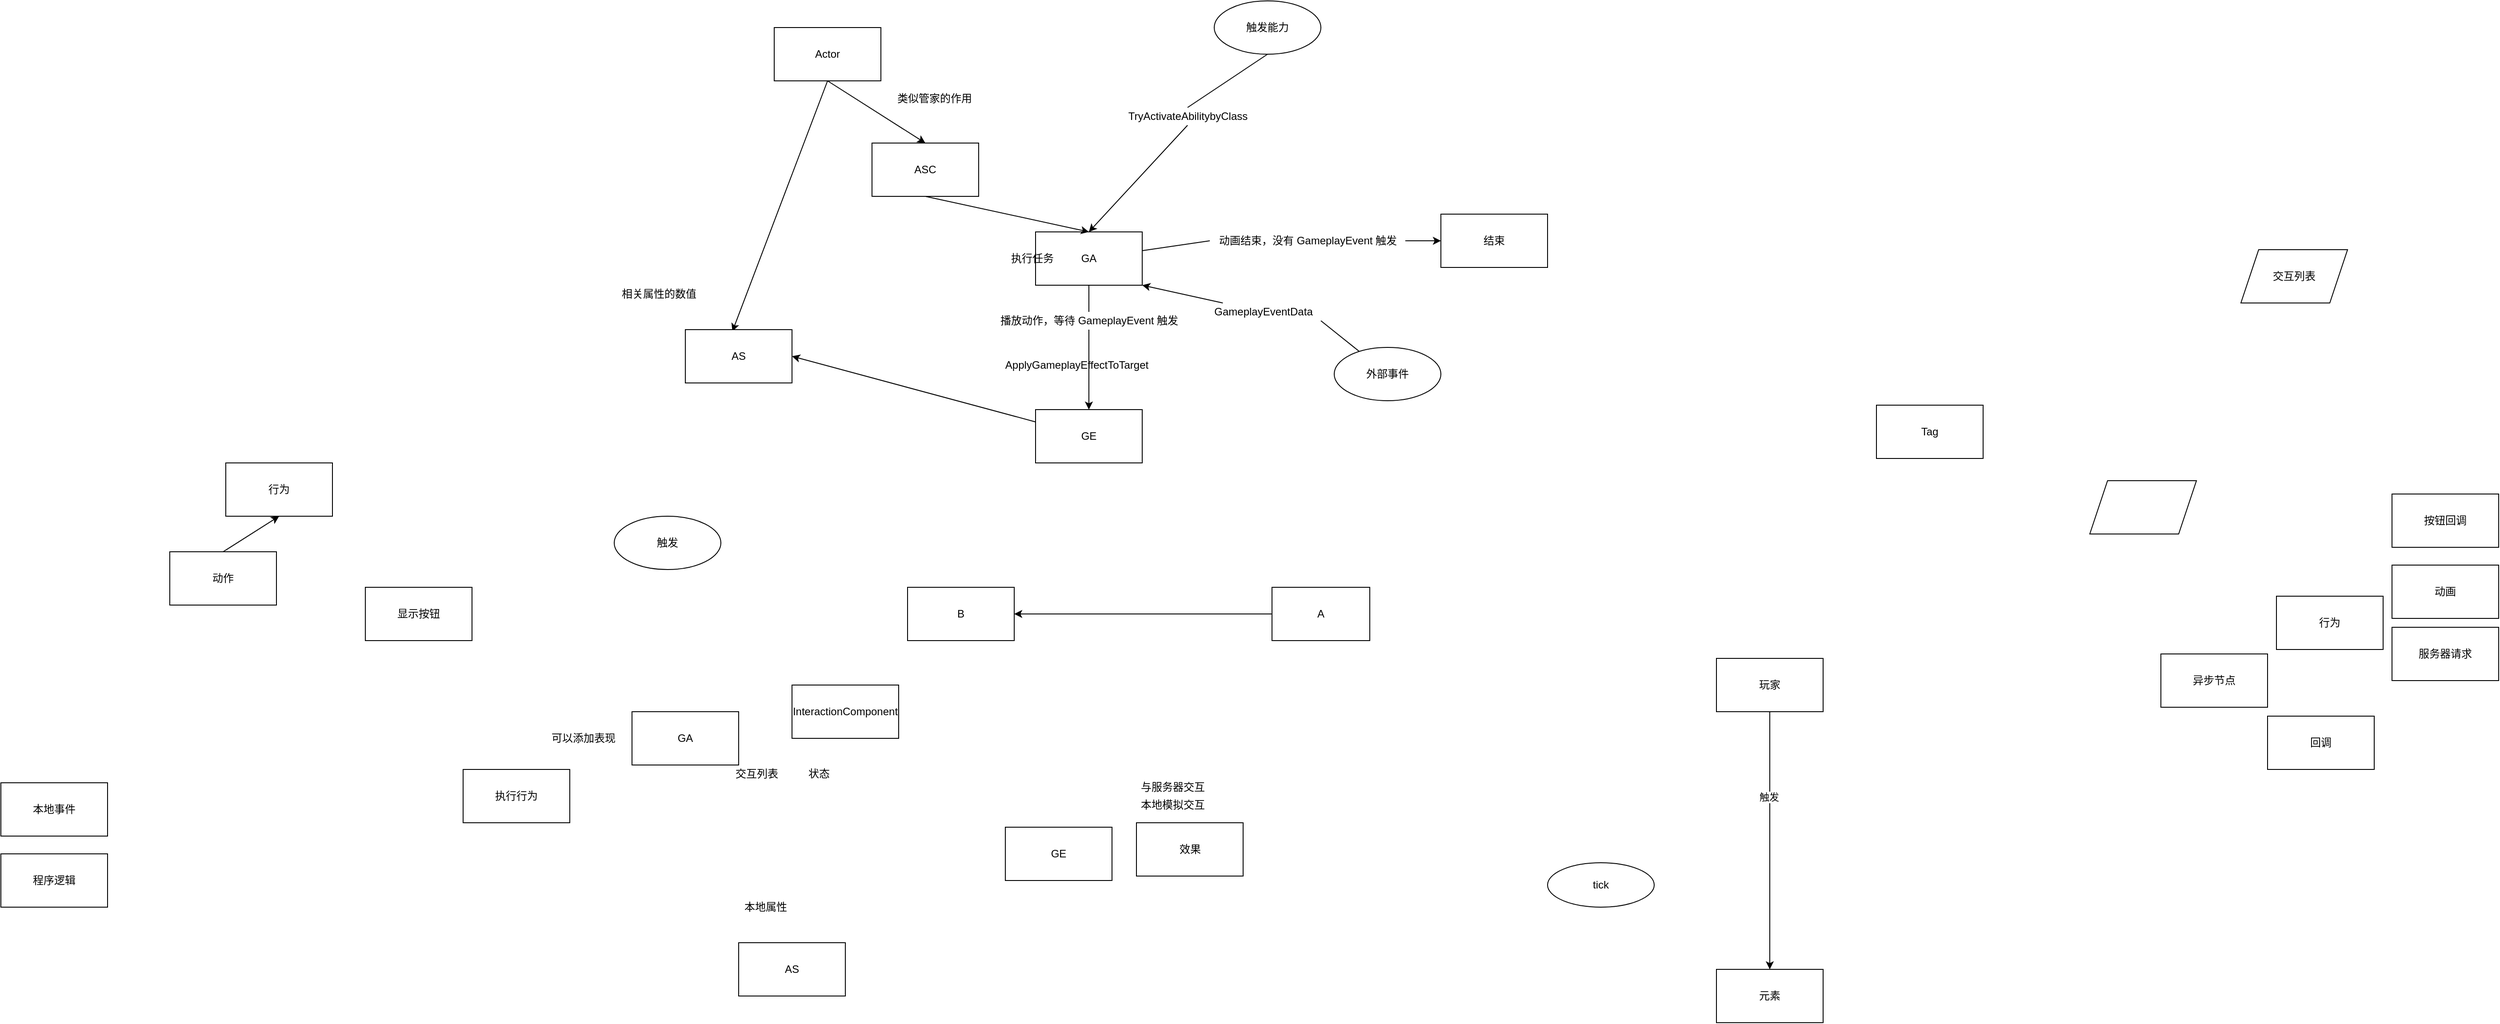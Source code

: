 <mxfile>
    <diagram id="qTPcVuKwp9ivYJZm04wb" name="第 1 页">
        <mxGraphModel dx="1801" dy="530" grid="1" gridSize="10" guides="1" tooltips="1" connect="1" arrows="1" fold="1" page="1" pageScale="1" pageWidth="827" pageHeight="1169" math="0" shadow="0">
            <root>
                <mxCell id="0"/>
                <mxCell id="1" parent="0"/>
                <mxCell id="13" style="edgeStyle=none;html=1;startArrow=none;" parent="1" source="12" target="11" edge="1">
                    <mxGeometry relative="1" as="geometry"/>
                </mxCell>
                <mxCell id="14" style="edgeStyle=none;html=1;entryX=0;entryY=0.5;entryDx=0;entryDy=0;startArrow=none;" parent="1" source="15" target="16" edge="1">
                    <mxGeometry relative="1" as="geometry">
                        <mxPoint x="680" y="400" as="targetPoint"/>
                    </mxGeometry>
                </mxCell>
                <mxCell id="7" value="GA" style="whiteSpace=wrap;html=1;" parent="1" vertex="1">
                    <mxGeometry x="414" y="360" width="120" height="60" as="geometry"/>
                </mxCell>
                <mxCell id="23" style="edgeStyle=none;html=1;entryX=1;entryY=0.5;entryDx=0;entryDy=0;" parent="1" source="11" target="20" edge="1">
                    <mxGeometry relative="1" as="geometry"/>
                </mxCell>
                <mxCell id="11" value="GE" style="whiteSpace=wrap;html=1;" parent="1" vertex="1">
                    <mxGeometry x="414" y="560" width="120" height="60" as="geometry"/>
                </mxCell>
                <mxCell id="16" value="结束" style="whiteSpace=wrap;html=1;" parent="1" vertex="1">
                    <mxGeometry x="870" y="340" width="120" height="60" as="geometry"/>
                </mxCell>
                <mxCell id="25" style="edgeStyle=none;html=1;exitX=0.5;exitY=1;exitDx=0;exitDy=0;entryX=0.441;entryY=0.033;entryDx=0;entryDy=0;entryPerimeter=0;" parent="1" source="17" target="20" edge="1">
                    <mxGeometry relative="1" as="geometry"/>
                </mxCell>
                <mxCell id="26" style="edgeStyle=none;html=1;exitX=0.5;exitY=1;exitDx=0;exitDy=0;entryX=0.5;entryY=0;entryDx=0;entryDy=0;" parent="1" source="17" target="18" edge="1">
                    <mxGeometry relative="1" as="geometry"/>
                </mxCell>
                <mxCell id="17" value="Actor" style="whiteSpace=wrap;html=1;" parent="1" vertex="1">
                    <mxGeometry x="120" y="130" width="120" height="60" as="geometry"/>
                </mxCell>
                <mxCell id="24" style="edgeStyle=none;html=1;exitX=0.5;exitY=1;exitDx=0;exitDy=0;entryX=0.5;entryY=0;entryDx=0;entryDy=0;" parent="1" source="18" target="7" edge="1">
                    <mxGeometry relative="1" as="geometry"/>
                </mxCell>
                <mxCell id="18" value="ASC" style="whiteSpace=wrap;html=1;" parent="1" vertex="1">
                    <mxGeometry x="230" y="260" width="120" height="60" as="geometry"/>
                </mxCell>
                <mxCell id="20" value="AS" style="whiteSpace=wrap;html=1;" parent="1" vertex="1">
                    <mxGeometry x="20" y="470" width="120" height="60" as="geometry"/>
                </mxCell>
                <mxCell id="21" value="相关属性的数值" style="text;html=1;align=center;verticalAlign=middle;resizable=0;points=[];autosize=1;strokeColor=none;" parent="1" vertex="1">
                    <mxGeometry x="-60" y="420" width="100" height="20" as="geometry"/>
                </mxCell>
                <mxCell id="22" value="类似管家的作用" style="text;html=1;align=center;verticalAlign=middle;resizable=0;points=[];autosize=1;strokeColor=none;" parent="1" vertex="1">
                    <mxGeometry x="250" y="200" width="100" height="20" as="geometry"/>
                </mxCell>
                <mxCell id="28" style="edgeStyle=none;html=1;exitX=0.5;exitY=1;exitDx=0;exitDy=0;entryX=0.5;entryY=0;entryDx=0;entryDy=0;startArrow=none;" parent="1" source="29" target="7" edge="1">
                    <mxGeometry relative="1" as="geometry">
                        <mxPoint x="650.588" y="240" as="targetPoint"/>
                    </mxGeometry>
                </mxCell>
                <mxCell id="27" value="触发能力" style="ellipse;whiteSpace=wrap;html=1;" parent="1" vertex="1">
                    <mxGeometry x="615" y="100" width="120" height="60" as="geometry"/>
                </mxCell>
                <mxCell id="30" value="执行任务" style="text;html=1;align=center;verticalAlign=middle;resizable=0;points=[];autosize=1;strokeColor=none;" parent="1" vertex="1">
                    <mxGeometry x="380" y="380" width="60" height="20" as="geometry"/>
                </mxCell>
                <mxCell id="32" style="edgeStyle=none;html=1;entryX=1;entryY=1;entryDx=0;entryDy=0;startArrow=none;" parent="1" source="33" target="7" edge="1">
                    <mxGeometry relative="1" as="geometry"/>
                </mxCell>
                <mxCell id="31" value="外部事件" style="ellipse;whiteSpace=wrap;html=1;" parent="1" vertex="1">
                    <mxGeometry x="750" y="490" width="120" height="60" as="geometry"/>
                </mxCell>
                <mxCell id="33" value="GameplayEventData" style="text;html=1;align=center;verticalAlign=middle;resizable=0;points=[];autosize=1;strokeColor=none;" parent="1" vertex="1">
                    <mxGeometry x="605" y="440" width="130" height="20" as="geometry"/>
                </mxCell>
                <mxCell id="34" value="" style="edgeStyle=none;html=1;entryX=1;entryY=1;entryDx=0;entryDy=0;endArrow=none;" parent="1" source="31" target="33" edge="1">
                    <mxGeometry relative="1" as="geometry">
                        <mxPoint x="708.882" y="474.292" as="sourcePoint"/>
                        <mxPoint x="534" y="420.0" as="targetPoint"/>
                    </mxGeometry>
                </mxCell>
                <mxCell id="15" value="动画结束，没有 GameplayEvent 触发" style="text;html=1;align=center;verticalAlign=middle;resizable=0;points=[];autosize=1;strokeColor=none;" parent="1" vertex="1">
                    <mxGeometry x="610" y="360" width="220" height="20" as="geometry"/>
                </mxCell>
                <mxCell id="35" value="" style="edgeStyle=none;html=1;entryX=0;entryY=0.5;entryDx=0;entryDy=0;endArrow=none;" parent="1" source="7" target="15" edge="1">
                    <mxGeometry relative="1" as="geometry">
                        <mxPoint x="860" y="350.0" as="targetPoint"/>
                        <mxPoint x="534" y="383.782" as="sourcePoint"/>
                    </mxGeometry>
                </mxCell>
                <mxCell id="12" value="播放动作，等待 GameplayEvent 触发" style="text;html=1;align=center;verticalAlign=middle;resizable=0;points=[];autosize=1;strokeColor=none;" parent="1" vertex="1">
                    <mxGeometry x="364" y="450" width="220" height="20" as="geometry"/>
                </mxCell>
                <mxCell id="36" value="" style="edgeStyle=none;html=1;endArrow=none;" parent="1" source="7" target="12" edge="1">
                    <mxGeometry relative="1" as="geometry">
                        <mxPoint x="477.2" y="420.0" as="sourcePoint"/>
                        <mxPoint x="486.8" y="510.0" as="targetPoint"/>
                    </mxGeometry>
                </mxCell>
                <mxCell id="29" value="TryActivateAbilitybyClass" style="text;html=1;align=center;verticalAlign=middle;resizable=0;points=[];autosize=1;strokeColor=none;" parent="1" vertex="1">
                    <mxGeometry x="510" y="220" width="150" height="20" as="geometry"/>
                </mxCell>
                <mxCell id="37" value="" style="edgeStyle=none;html=1;exitX=0.5;exitY=1;exitDx=0;exitDy=0;entryX=0.5;entryY=0;entryDx=0;entryDy=0;endArrow=none;" parent="1" source="27" target="29" edge="1">
                    <mxGeometry relative="1" as="geometry">
                        <mxPoint x="474" y="360.0" as="targetPoint"/>
                        <mxPoint x="650" y="140" as="sourcePoint"/>
                    </mxGeometry>
                </mxCell>
                <mxCell id="38" value="ApplyGameplayEffectToTarget" style="text;html=1;align=center;verticalAlign=middle;resizable=0;points=[];autosize=1;strokeColor=none;" parent="1" vertex="1">
                    <mxGeometry x="370" y="500" width="180" height="20" as="geometry"/>
                </mxCell>
                <mxCell id="71" style="edgeStyle=none;html=1;" parent="1" source="39" target="70" edge="1">
                    <mxGeometry relative="1" as="geometry"/>
                </mxCell>
                <mxCell id="39" value="A" style="whiteSpace=wrap;html=1;" parent="1" vertex="1">
                    <mxGeometry x="680" y="760" width="110" height="60" as="geometry"/>
                </mxCell>
                <mxCell id="42" value="InteractionComponent" style="whiteSpace=wrap;html=1;" parent="1" vertex="1">
                    <mxGeometry x="140" y="870" width="120" height="60" as="geometry"/>
                </mxCell>
                <mxCell id="44" value="状态" style="text;html=1;align=center;verticalAlign=middle;resizable=0;points=[];autosize=1;strokeColor=none;" parent="1" vertex="1">
                    <mxGeometry x="150" y="960" width="40" height="20" as="geometry"/>
                </mxCell>
                <mxCell id="45" value="交互列表" style="text;html=1;align=center;verticalAlign=middle;resizable=0;points=[];autosize=1;strokeColor=none;" parent="1" vertex="1">
                    <mxGeometry x="70" y="960" width="60" height="20" as="geometry"/>
                </mxCell>
                <mxCell id="47" value="GE" style="whiteSpace=wrap;html=1;" parent="1" vertex="1">
                    <mxGeometry x="380" y="1030" width="120" height="60" as="geometry"/>
                </mxCell>
                <mxCell id="49" value="AS" style="whiteSpace=wrap;html=1;" parent="1" vertex="1">
                    <mxGeometry x="80" y="1160" width="120" height="60" as="geometry"/>
                </mxCell>
                <mxCell id="65" style="edgeStyle=none;html=1;exitX=0.5;exitY=0;exitDx=0;exitDy=0;entryX=0.5;entryY=1;entryDx=0;entryDy=0;" parent="1" source="55" target="64" edge="1">
                    <mxGeometry relative="1" as="geometry"/>
                </mxCell>
                <mxCell id="55" value="动作" style="whiteSpace=wrap;html=1;" parent="1" vertex="1">
                    <mxGeometry x="-560" y="720" width="120" height="60" as="geometry"/>
                </mxCell>
                <mxCell id="56" value="效果" style="whiteSpace=wrap;html=1;" parent="1" vertex="1">
                    <mxGeometry x="527.5" y="1025" width="120" height="60" as="geometry"/>
                </mxCell>
                <mxCell id="57" value="本地事件" style="whiteSpace=wrap;html=1;" parent="1" vertex="1">
                    <mxGeometry x="-750" y="980" width="120" height="60" as="geometry"/>
                </mxCell>
                <mxCell id="58" value="GA" style="whiteSpace=wrap;html=1;" parent="1" vertex="1">
                    <mxGeometry x="-40" y="900" width="120" height="60" as="geometry"/>
                </mxCell>
                <mxCell id="59" value="程序逻辑" style="whiteSpace=wrap;html=1;" parent="1" vertex="1">
                    <mxGeometry x="-750" y="1060" width="120" height="60" as="geometry"/>
                </mxCell>
                <mxCell id="60" value="与服务器交互" style="text;html=1;align=center;verticalAlign=middle;resizable=0;points=[];autosize=1;strokeColor=none;" parent="1" vertex="1">
                    <mxGeometry x="522.5" y="975" width="90" height="20" as="geometry"/>
                </mxCell>
                <mxCell id="62" value="本地模拟交互" style="text;html=1;align=center;verticalAlign=middle;resizable=0;points=[];autosize=1;strokeColor=none;" parent="1" vertex="1">
                    <mxGeometry x="522.5" y="995" width="90" height="20" as="geometry"/>
                </mxCell>
                <mxCell id="63" value="可以添加表现" style="text;html=1;align=center;verticalAlign=middle;resizable=0;points=[];autosize=1;strokeColor=none;" parent="1" vertex="1">
                    <mxGeometry x="-140" y="920" width="90" height="20" as="geometry"/>
                </mxCell>
                <mxCell id="64" value="行为" style="whiteSpace=wrap;html=1;" parent="1" vertex="1">
                    <mxGeometry x="-497" y="620" width="120" height="60" as="geometry"/>
                </mxCell>
                <mxCell id="68" value="本地属性" style="text;html=1;align=center;verticalAlign=middle;resizable=0;points=[];autosize=1;strokeColor=none;" parent="1" vertex="1">
                    <mxGeometry x="80" y="1110" width="60" height="20" as="geometry"/>
                </mxCell>
                <mxCell id="69" value="触发" style="ellipse;whiteSpace=wrap;html=1;" parent="1" vertex="1">
                    <mxGeometry x="-60" y="680" width="120" height="60" as="geometry"/>
                </mxCell>
                <mxCell id="70" value="B" style="whiteSpace=wrap;html=1;" parent="1" vertex="1">
                    <mxGeometry x="270" y="760" width="120" height="60" as="geometry"/>
                </mxCell>
                <mxCell id="74" value="执行行为" style="whiteSpace=wrap;html=1;" parent="1" vertex="1">
                    <mxGeometry x="-230" y="965" width="120" height="60" as="geometry"/>
                </mxCell>
                <mxCell id="80" value="显示按钮" style="whiteSpace=wrap;html=1;" parent="1" vertex="1">
                    <mxGeometry x="-340" y="760" width="120" height="60" as="geometry"/>
                </mxCell>
                <mxCell id="bwL-gcExO8YRohvdxvAq-84" value="动画" style="whiteSpace=wrap;html=1;" parent="1" vertex="1">
                    <mxGeometry x="1940" y="735" width="120" height="60" as="geometry"/>
                </mxCell>
                <mxCell id="bwL-gcExO8YRohvdxvAq-85" value="异步节点" style="whiteSpace=wrap;html=1;" parent="1" vertex="1">
                    <mxGeometry x="1680" y="835" width="120" height="60" as="geometry"/>
                </mxCell>
                <mxCell id="bwL-gcExO8YRohvdxvAq-86" value="行为" style="whiteSpace=wrap;html=1;" parent="1" vertex="1">
                    <mxGeometry x="1810" y="770" width="120" height="60" as="geometry"/>
                </mxCell>
                <mxCell id="bwL-gcExO8YRohvdxvAq-87" value="回调" style="whiteSpace=wrap;html=1;" parent="1" vertex="1">
                    <mxGeometry x="1800" y="905" width="120" height="60" as="geometry"/>
                </mxCell>
                <mxCell id="bwL-gcExO8YRohvdxvAq-89" value="tick" style="ellipse;whiteSpace=wrap;html=1;" parent="1" vertex="1">
                    <mxGeometry x="990" y="1070" width="120" height="50" as="geometry"/>
                </mxCell>
                <mxCell id="bwL-gcExO8YRohvdxvAq-90" value="服务器请求" style="whiteSpace=wrap;html=1;" parent="1" vertex="1">
                    <mxGeometry x="1940" y="805" width="120" height="60" as="geometry"/>
                </mxCell>
                <mxCell id="bwL-gcExO8YRohvdxvAq-91" value="按钮回调" style="whiteSpace=wrap;html=1;" parent="1" vertex="1">
                    <mxGeometry x="1940" y="655" width="120" height="60" as="geometry"/>
                </mxCell>
                <mxCell id="bwL-gcExO8YRohvdxvAq-92" value="Tag" style="whiteSpace=wrap;html=1;" parent="1" vertex="1">
                    <mxGeometry x="1360" y="555" width="120" height="60" as="geometry"/>
                </mxCell>
                <mxCell id="bwL-gcExO8YRohvdxvAq-95" style="edgeStyle=none;html=1;exitX=0.5;exitY=1;exitDx=0;exitDy=0;" parent="1" source="bwL-gcExO8YRohvdxvAq-93" target="bwL-gcExO8YRohvdxvAq-94" edge="1">
                    <mxGeometry relative="1" as="geometry"/>
                </mxCell>
                <mxCell id="bwL-gcExO8YRohvdxvAq-96" value="触发" style="edgeLabel;html=1;align=center;verticalAlign=middle;resizable=0;points=[];" parent="bwL-gcExO8YRohvdxvAq-95" vertex="1" connectable="0">
                    <mxGeometry x="-0.34" y="-1" relative="1" as="geometry">
                        <mxPoint as="offset"/>
                    </mxGeometry>
                </mxCell>
                <mxCell id="bwL-gcExO8YRohvdxvAq-93" value="玩家" style="whiteSpace=wrap;html=1;" parent="1" vertex="1">
                    <mxGeometry x="1180" y="840" width="120" height="60" as="geometry"/>
                </mxCell>
                <mxCell id="bwL-gcExO8YRohvdxvAq-94" value="元素" style="whiteSpace=wrap;html=1;" parent="1" vertex="1">
                    <mxGeometry x="1180" y="1190" width="120" height="60" as="geometry"/>
                </mxCell>
                <mxCell id="bwL-gcExO8YRohvdxvAq-98" value="交互列表" style="shape=parallelogram;perimeter=parallelogramPerimeter;whiteSpace=wrap;html=1;fixedSize=1;" parent="1" vertex="1">
                    <mxGeometry x="1770" y="380" width="120" height="60" as="geometry"/>
                </mxCell>
                <mxCell id="bwL-gcExO8YRohvdxvAq-100" value="" style="shape=parallelogram;perimeter=parallelogramPerimeter;whiteSpace=wrap;html=1;fixedSize=1;" parent="1" vertex="1">
                    <mxGeometry x="1600" y="640" width="120" height="60" as="geometry"/>
                </mxCell>
            </root>
        </mxGraphModel>
    </diagram>
    <diagram id="w_vAKF7s7eZD5ZB3kLO_" name="第 2 页">
        <mxGraphModel dx="2628" dy="1699" grid="1" gridSize="10" guides="1" tooltips="1" connect="1" arrows="1" fold="1" page="1" pageScale="1" pageWidth="827" pageHeight="1169" math="0" shadow="0">
            <root>
                <mxCell id="AiCg92QeCK44xBm5qPly-0"/>
                <mxCell id="AiCg92QeCK44xBm5qPly-1" parent="AiCg92QeCK44xBm5qPly-0"/>
                <mxCell id="m3IFlTa51PAW-TzJwNre-0" style="edgeStyle=orthogonalEdgeStyle;html=1;rounded=0;" parent="AiCg92QeCK44xBm5qPly-1" source="m3IFlTa51PAW-TzJwNre-4" target="m3IFlTa51PAW-TzJwNre-16" edge="1">
                    <mxGeometry relative="1" as="geometry"/>
                </mxCell>
                <mxCell id="m3IFlTa51PAW-TzJwNre-1" style="edgeStyle=orthogonalEdgeStyle;rounded=0;html=1;" parent="AiCg92QeCK44xBm5qPly-1" source="m3IFlTa51PAW-TzJwNre-4" target="m3IFlTa51PAW-TzJwNre-69" edge="1">
                    <mxGeometry relative="1" as="geometry"/>
                </mxCell>
                <mxCell id="m3IFlTa51PAW-TzJwNre-2" style="edgeStyle=orthogonalEdgeStyle;rounded=0;html=1;" parent="AiCg92QeCK44xBm5qPly-1" source="m3IFlTa51PAW-TzJwNre-4" target="m3IFlTa51PAW-TzJwNre-68" edge="1">
                    <mxGeometry relative="1" as="geometry"/>
                </mxCell>
                <mxCell id="m3IFlTa51PAW-TzJwNre-3" style="edgeStyle=orthogonalEdgeStyle;rounded=0;html=1;entryX=0.5;entryY=0;entryDx=0;entryDy=0;" parent="AiCg92QeCK44xBm5qPly-1" source="m3IFlTa51PAW-TzJwNre-4" target="m3IFlTa51PAW-TzJwNre-188" edge="1">
                    <mxGeometry relative="1" as="geometry"/>
                </mxCell>
                <mxCell id="m3IFlTa51PAW-TzJwNre-4" value="AbaseCopyMapBoxComponent" style="whiteSpace=wrap;html=1;" parent="AiCg92QeCK44xBm5qPly-1" vertex="1">
                    <mxGeometry x="140" y="350" width="120" height="60" as="geometry"/>
                </mxCell>
                <mxCell id="m3IFlTa51PAW-TzJwNre-5" style="edgeStyle=orthogonalEdgeStyle;rounded=0;html=1;entryX=1;entryY=0.5;entryDx=0;entryDy=0;" parent="AiCg92QeCK44xBm5qPly-1" source="m3IFlTa51PAW-TzJwNre-8" target="m3IFlTa51PAW-TzJwNre-41" edge="1">
                    <mxGeometry relative="1" as="geometry">
                        <mxPoint x="-330" y="240" as="targetPoint"/>
                    </mxGeometry>
                </mxCell>
                <mxCell id="m3IFlTa51PAW-TzJwNre-6" style="edgeStyle=orthogonalEdgeStyle;rounded=0;html=1;exitX=0.5;exitY=1;exitDx=0;exitDy=0;entryX=0.5;entryY=0;entryDx=0;entryDy=0;" parent="AiCg92QeCK44xBm5qPly-1" source="m3IFlTa51PAW-TzJwNre-8" target="m3IFlTa51PAW-TzJwNre-4" edge="1">
                    <mxGeometry relative="1" as="geometry"/>
                </mxCell>
                <mxCell id="m3IFlTa51PAW-TzJwNre-7" style="edgeStyle=orthogonalEdgeStyle;rounded=0;html=1;" parent="AiCg92QeCK44xBm5qPly-1" source="m3IFlTa51PAW-TzJwNre-8" target="m3IFlTa51PAW-TzJwNre-119" edge="1">
                    <mxGeometry relative="1" as="geometry"/>
                </mxCell>
                <mxCell id="m3IFlTa51PAW-TzJwNre-8" value="AbaseCopyMapComponent" style="whiteSpace=wrap;html=1;" parent="AiCg92QeCK44xBm5qPly-1" vertex="1">
                    <mxGeometry x="294" y="210" width="120" height="60" as="geometry"/>
                </mxCell>
                <mxCell id="m3IFlTa51PAW-TzJwNre-9" style="edgeStyle=orthogonalEdgeStyle;rounded=0;html=1;exitX=0.5;exitY=1;exitDx=0;exitDy=0;" parent="AiCg92QeCK44xBm5qPly-1" source="m3IFlTa51PAW-TzJwNre-10" target="m3IFlTa51PAW-TzJwNre-8" edge="1">
                    <mxGeometry relative="1" as="geometry"/>
                </mxCell>
                <mxCell id="m3IFlTa51PAW-TzJwNre-10" value="ABaseLevelActor" style="whiteSpace=wrap;html=1;" parent="AiCg92QeCK44xBm5qPly-1" vertex="1">
                    <mxGeometry x="294" y="130" width="120" height="60" as="geometry"/>
                </mxCell>
                <mxCell id="m3IFlTa51PAW-TzJwNre-11" style="edgeStyle=orthogonalEdgeStyle;rounded=0;html=1;entryX=0.5;entryY=0;entryDx=0;entryDy=0;" parent="AiCg92QeCK44xBm5qPly-1" source="m3IFlTa51PAW-TzJwNre-13" target="m3IFlTa51PAW-TzJwNre-103" edge="1">
                    <mxGeometry relative="1" as="geometry"/>
                </mxCell>
                <mxCell id="m3IFlTa51PAW-TzJwNre-12" style="edgeStyle=orthogonalEdgeStyle;rounded=0;html=1;" parent="AiCg92QeCK44xBm5qPly-1" source="m3IFlTa51PAW-TzJwNre-13" target="m3IFlTa51PAW-TzJwNre-10" edge="1">
                    <mxGeometry relative="1" as="geometry"/>
                </mxCell>
                <mxCell id="m3IFlTa51PAW-TzJwNre-13" value="AActor" style="whiteSpace=wrap;html=1;" parent="AiCg92QeCK44xBm5qPly-1" vertex="1">
                    <mxGeometry x="294" y="50" width="120" height="60" as="geometry"/>
                </mxCell>
                <mxCell id="m3IFlTa51PAW-TzJwNre-14" style="edgeStyle=orthogonalEdgeStyle;rounded=0;html=1;exitX=0.5;exitY=1;exitDx=0;exitDy=0;entryX=0.5;entryY=0;entryDx=0;entryDy=0;" parent="AiCg92QeCK44xBm5qPly-1" source="m3IFlTa51PAW-TzJwNre-16" target="m3IFlTa51PAW-TzJwNre-17" edge="1">
                    <mxGeometry relative="1" as="geometry"/>
                </mxCell>
                <mxCell id="m3IFlTa51PAW-TzJwNre-15" style="edgeStyle=orthogonalEdgeStyle;rounded=0;html=1;entryX=0.5;entryY=0;entryDx=0;entryDy=0;" parent="AiCg92QeCK44xBm5qPly-1" source="m3IFlTa51PAW-TzJwNre-16" target="m3IFlTa51PAW-TzJwNre-65" edge="1">
                    <mxGeometry relative="1" as="geometry"/>
                </mxCell>
                <mxCell id="m3IFlTa51PAW-TzJwNre-16" value="BP_BoxElementTemplate_InGame" style="shape=parallelogram;perimeter=parallelogramPerimeter;whiteSpace=wrap;html=1;fixedSize=1;" parent="AiCg92QeCK44xBm5qPly-1" vertex="1">
                    <mxGeometry x="-316.5" y="470" width="120" height="60" as="geometry"/>
                </mxCell>
                <mxCell id="m3IFlTa51PAW-TzJwNre-17" value="子类" style="swimlane;" parent="AiCg92QeCK44xBm5qPly-1" vertex="1">
                    <mxGeometry x="-520" y="930" width="527" height="1160" as="geometry">
                        <mxRectangle x="-210" y="650" width="250" height="23" as="alternateBounds"/>
                    </mxGeometry>
                </mxCell>
                <mxCell id="m3IFlTa51PAW-TzJwNre-18" value="BP_004_pushDoor_InGame" style="shape=parallelogram;perimeter=parallelogramPerimeter;whiteSpace=wrap;html=1;fixedSize=1;" parent="m3IFlTa51PAW-TzJwNre-17" vertex="1">
                    <mxGeometry x="10" y="80" width="120" height="60" as="geometry"/>
                </mxCell>
                <mxCell id="m3IFlTa51PAW-TzJwNre-19" value="BP_007_puzzleDoor2_C01S1_InGame" style="shape=parallelogram;perimeter=parallelogramPerimeter;whiteSpace=wrap;html=1;fixedSize=1;" parent="m3IFlTa51PAW-TzJwNre-17" vertex="1">
                    <mxGeometry x="160" y="80" width="120" height="60" as="geometry"/>
                </mxCell>
                <mxCell id="m3IFlTa51PAW-TzJwNre-20" value="BP_007_puzzleDoor_C01S1_InGame" style="shape=parallelogram;perimeter=parallelogramPerimeter;whiteSpace=wrap;html=1;fixedSize=1;" parent="m3IFlTa51PAW-TzJwNre-17" vertex="1">
                    <mxGeometry x="190" y="280" width="120" height="60" as="geometry"/>
                </mxCell>
                <mxCell id="m3IFlTa51PAW-TzJwNre-21" value="BP_007_puzzleDoor_InGame" style="shape=parallelogram;perimeter=parallelogramPerimeter;whiteSpace=wrap;html=1;fixedSize=1;" parent="m3IFlTa51PAW-TzJwNre-17" vertex="1">
                    <mxGeometry x="40" y="490" width="120" height="60" as="geometry"/>
                </mxCell>
                <mxCell id="m3IFlTa51PAW-TzJwNre-22" value="BP_010_startPoint_InGame" style="shape=parallelogram;perimeter=parallelogramPerimeter;whiteSpace=wrap;html=1;fixedSize=1;" parent="m3IFlTa51PAW-TzJwNre-17" vertex="1">
                    <mxGeometry x="10" y="190" width="120" height="60" as="geometry"/>
                </mxCell>
                <mxCell id="m3IFlTa51PAW-TzJwNre-23" value="BP_020_SingleBridge_InGame" style="shape=parallelogram;perimeter=parallelogramPerimeter;whiteSpace=wrap;html=1;fixedSize=1;" parent="m3IFlTa51PAW-TzJwNre-17" vertex="1">
                    <mxGeometry x="190" y="170" width="120" height="60" as="geometry"/>
                </mxCell>
                <mxCell id="m3IFlTa51PAW-TzJwNre-24" value="BP_050_puzzleDoor_Monster_InGame" style="shape=parallelogram;perimeter=parallelogramPerimeter;whiteSpace=wrap;html=1;fixedSize=1;" parent="m3IFlTa51PAW-TzJwNre-17" vertex="1">
                    <mxGeometry x="47" y="380" width="120" height="60" as="geometry"/>
                </mxCell>
                <mxCell id="m3IFlTa51PAW-TzJwNre-25" value="BP_puzzlewall_InGame" style="shape=parallelogram;perimeter=parallelogramPerimeter;whiteSpace=wrap;html=1;fixedSize=1;" parent="m3IFlTa51PAW-TzJwNre-17" vertex="1">
                    <mxGeometry x="40" y="270" width="120" height="60" as="geometry"/>
                </mxCell>
                <mxCell id="m3IFlTa51PAW-TzJwNre-26" value="BP_DoorFill" style="shape=parallelogram;perimeter=parallelogramPerimeter;whiteSpace=wrap;html=1;fixedSize=1;" parent="m3IFlTa51PAW-TzJwNre-17" vertex="1">
                    <mxGeometry x="220" y="390" width="120" height="60" as="geometry"/>
                </mxCell>
                <mxCell id="m3IFlTa51PAW-TzJwNre-27" value="BP_120_TreasureChest_InGame" style="shape=parallelogram;perimeter=parallelogramPerimeter;whiteSpace=wrap;html=1;fixedSize=1;" parent="m3IFlTa51PAW-TzJwNre-17" vertex="1">
                    <mxGeometry x="210" y="490" width="120" height="60" as="geometry"/>
                </mxCell>
                <mxCell id="m3IFlTa51PAW-TzJwNre-28" value="BP_121_GorgeousTreasureChes_InGamet" style="shape=parallelogram;perimeter=parallelogramPerimeter;whiteSpace=wrap;html=1;fixedSize=1;" parent="m3IFlTa51PAW-TzJwNre-17" vertex="1">
                    <mxGeometry x="67" y="630" width="120" height="60" as="geometry"/>
                </mxCell>
                <mxCell id="m3IFlTa51PAW-TzJwNre-29" value="BP_123_StoneBox_InGame" style="shape=parallelogram;perimeter=parallelogramPerimeter;whiteSpace=wrap;html=1;fixedSize=1;" parent="m3IFlTa51PAW-TzJwNre-17" vertex="1">
                    <mxGeometry x="217" y="620" width="120" height="60" as="geometry"/>
                </mxCell>
                <mxCell id="m3IFlTa51PAW-TzJwNre-30" value="BP_151_Lingzhi_InGame" style="shape=parallelogram;perimeter=parallelogramPerimeter;whiteSpace=wrap;html=1;fixedSize=1;" parent="m3IFlTa51PAW-TzJwNre-17" vertex="1">
                    <mxGeometry x="377" y="630" width="120" height="60" as="geometry"/>
                </mxCell>
                <mxCell id="m3IFlTa51PAW-TzJwNre-31" value="BP_152_EvilGod_InGame" style="shape=parallelogram;perimeter=parallelogramPerimeter;whiteSpace=wrap;html=1;fixedSize=1;" parent="m3IFlTa51PAW-TzJwNre-17" vertex="1">
                    <mxGeometry x="407" y="720" width="120" height="60" as="geometry"/>
                </mxCell>
                <mxCell id="m3IFlTa51PAW-TzJwNre-32" value="BP_150_Earthbag_InGame" style="shape=parallelogram;perimeter=parallelogramPerimeter;whiteSpace=wrap;html=1;fixedSize=1;" parent="m3IFlTa51PAW-TzJwNre-17" vertex="1">
                    <mxGeometry x="257" y="720" width="120" height="60" as="geometry"/>
                </mxCell>
                <mxCell id="m3IFlTa51PAW-TzJwNre-33" value="BP_124_KeyTreasureChest_InGame" style="shape=parallelogram;perimeter=parallelogramPerimeter;whiteSpace=wrap;html=1;fixedSize=1;" parent="m3IFlTa51PAW-TzJwNre-17" vertex="1">
                    <mxGeometry x="47" y="730" width="120" height="60" as="geometry"/>
                </mxCell>
                <mxCell id="m3IFlTa51PAW-TzJwNre-34" value="BP_WellTreasure_InGame" style="shape=parallelogram;perimeter=parallelogramPerimeter;whiteSpace=wrap;html=1;fixedSize=1;" parent="m3IFlTa51PAW-TzJwNre-17" vertex="1">
                    <mxGeometry x="57" y="860" width="120" height="60" as="geometry"/>
                </mxCell>
                <mxCell id="m3IFlTa51PAW-TzJwNre-35" style="edgeStyle=orthogonalEdgeStyle;rounded=0;html=1;exitX=0.5;exitY=1;exitDx=0;exitDy=0;entryX=0.583;entryY=1;entryDx=0;entryDy=0;entryPerimeter=0;" parent="m3IFlTa51PAW-TzJwNre-17" source="m3IFlTa51PAW-TzJwNre-31" target="m3IFlTa51PAW-TzJwNre-31" edge="1">
                    <mxGeometry relative="1" as="geometry"/>
                </mxCell>
                <mxCell id="m3IFlTa51PAW-TzJwNre-36" value="BP_450_StranglerVine_InGame" style="shape=parallelogram;perimeter=parallelogramPerimeter;whiteSpace=wrap;html=1;fixedSize=1;" parent="m3IFlTa51PAW-TzJwNre-17" vertex="1">
                    <mxGeometry x="120" y="930" width="120" height="60" as="geometry"/>
                </mxCell>
                <mxCell id="m3IFlTa51PAW-TzJwNre-37" value="BP_455_GhostVine_InGame" style="shape=parallelogram;perimeter=parallelogramPerimeter;whiteSpace=wrap;html=1;fixedSize=1;" parent="m3IFlTa51PAW-TzJwNre-17" vertex="1">
                    <mxGeometry x="300" y="930" width="120" height="60" as="geometry"/>
                </mxCell>
                <mxCell id="m3IFlTa51PAW-TzJwNre-38" value="BP_522_AcidFogFloating_InGame" style="shape=parallelogram;perimeter=parallelogramPerimeter;whiteSpace=wrap;html=1;fixedSize=1;" parent="m3IFlTa51PAW-TzJwNre-17" vertex="1">
                    <mxGeometry x="120" y="1020" width="120" height="60" as="geometry"/>
                </mxCell>
                <mxCell id="m3IFlTa51PAW-TzJwNre-39" value="BP_523_AcidFogSpray_InGame" style="shape=parallelogram;perimeter=parallelogramPerimeter;whiteSpace=wrap;html=1;fixedSize=1;" parent="m3IFlTa51PAW-TzJwNre-17" vertex="1">
                    <mxGeometry x="340" y="1020" width="120" height="60" as="geometry"/>
                </mxCell>
                <mxCell id="m3IFlTa51PAW-TzJwNre-40" value="BP_525_SprayTraps_InGame" style="shape=parallelogram;perimeter=parallelogramPerimeter;whiteSpace=wrap;html=1;fixedSize=1;" parent="m3IFlTa51PAW-TzJwNre-17" vertex="1">
                    <mxGeometry x="110" y="1100" width="120" height="60" as="geometry"/>
                </mxCell>
                <mxCell id="m3IFlTa51PAW-TzJwNre-41" value="子类" style="swimlane;" parent="AiCg92QeCK44xBm5qPly-1" vertex="1">
                    <mxGeometry x="-1260" y="-600" width="930" height="860" as="geometry">
                        <mxRectangle x="-760" y="30" width="60" height="23" as="alternateBounds"/>
                    </mxGeometry>
                </mxCell>
                <mxCell id="m3IFlTa51PAW-TzJwNre-42" value="BP_020_robberHoleGroup_InGame" style="shape=parallelogram;perimeter=parallelogramPerimeter;whiteSpace=wrap;html=1;fixedSize=1;" parent="m3IFlTa51PAW-TzJwNre-41" vertex="1">
                    <mxGeometry x="40" y="50" width="120" height="60" as="geometry"/>
                </mxCell>
                <mxCell id="m3IFlTa51PAW-TzJwNre-43" value="BP_220_WeightSwitch_InGame" style="shape=parallelogram;perimeter=parallelogramPerimeter;whiteSpace=wrap;html=1;fixedSize=1;" parent="m3IFlTa51PAW-TzJwNre-41" vertex="1">
                    <mxGeometry x="30" y="120" width="120" height="60" as="geometry"/>
                </mxCell>
                <mxCell id="m3IFlTa51PAW-TzJwNre-44" value="BP_225_stone_InGame" style="shape=parallelogram;perimeter=parallelogramPerimeter;whiteSpace=wrap;html=1;fixedSize=1;" parent="m3IFlTa51PAW-TzJwNre-41" vertex="1">
                    <mxGeometry x="160" y="120" width="120" height="60" as="geometry"/>
                </mxCell>
                <mxCell id="m3IFlTa51PAW-TzJwNre-45" value="BP_226_ExplosiveBarrel_InGame" style="shape=parallelogram;perimeter=parallelogramPerimeter;whiteSpace=wrap;html=1;fixedSize=1;" parent="m3IFlTa51PAW-TzJwNre-41" vertex="1">
                    <mxGeometry x="10" y="180" width="120" height="60" as="geometry"/>
                </mxCell>
                <mxCell id="m3IFlTa51PAW-TzJwNre-46" value="BP_227_FogFlower_InGame" style="shape=parallelogram;perimeter=parallelogramPerimeter;whiteSpace=wrap;html=1;fixedSize=1;" parent="m3IFlTa51PAW-TzJwNre-41" vertex="1">
                    <mxGeometry x="180" y="180" width="120" height="60" as="geometry"/>
                </mxCell>
                <mxCell id="m3IFlTa51PAW-TzJwNre-47" value="BP_430_Cliff_InGame" style="shape=parallelogram;perimeter=parallelogramPerimeter;whiteSpace=wrap;html=1;fixedSize=1;" parent="m3IFlTa51PAW-TzJwNre-41" vertex="1">
                    <mxGeometry y="270" width="120" height="60" as="geometry"/>
                </mxCell>
                <mxCell id="m3IFlTa51PAW-TzJwNre-48" value="BP_440_NarrowBridge_InGame" style="shape=parallelogram;perimeter=parallelogramPerimeter;whiteSpace=wrap;html=1;fixedSize=1;" parent="m3IFlTa51PAW-TzJwNre-41" vertex="1">
                    <mxGeometry x="160" y="250" width="120" height="60" as="geometry"/>
                </mxCell>
                <mxCell id="m3IFlTa51PAW-TzJwNre-49" value="BP_400_wayPoint_InGame" style="shape=parallelogram;perimeter=parallelogramPerimeter;whiteSpace=wrap;html=1;fixedSize=1;" parent="m3IFlTa51PAW-TzJwNre-41" vertex="1">
                    <mxGeometry y="360" width="120" height="60" as="geometry"/>
                </mxCell>
                <mxCell id="m3IFlTa51PAW-TzJwNre-50" value="BP_401_wayPointLight_InGame" style="shape=parallelogram;perimeter=parallelogramPerimeter;whiteSpace=wrap;html=1;fixedSize=1;" parent="m3IFlTa51PAW-TzJwNre-41" vertex="1">
                    <mxGeometry x="200" y="360" width="120" height="60" as="geometry"/>
                </mxCell>
                <mxCell id="m3IFlTa51PAW-TzJwNre-51" value="BP_LightReflect_InGame" style="shape=parallelogram;perimeter=parallelogramPerimeter;whiteSpace=wrap;html=1;fixedSize=1;" parent="m3IFlTa51PAW-TzJwNre-41" vertex="1">
                    <mxGeometry x="-30" y="460" width="120" height="60" as="geometry"/>
                </mxCell>
                <mxCell id="m3IFlTa51PAW-TzJwNre-52" value="BP_410_MapPuzzle_InGame" style="shape=parallelogram;perimeter=parallelogramPerimeter;whiteSpace=wrap;html=1;fixedSize=1;" parent="m3IFlTa51PAW-TzJwNre-41" vertex="1">
                    <mxGeometry x="760" y="390" width="120" height="60" as="geometry"/>
                </mxCell>
                <mxCell id="m3IFlTa51PAW-TzJwNre-53" value="BP_465_RemnantWall_InGame" style="shape=parallelogram;perimeter=parallelogramPerimeter;whiteSpace=wrap;html=1;fixedSize=1;" parent="m3IFlTa51PAW-TzJwNre-41" vertex="1">
                    <mxGeometry x="680" y="240" width="120" height="60" as="geometry"/>
                </mxCell>
                <mxCell id="m3IFlTa51PAW-TzJwNre-54" value="BP_466_RemnantWall_InGame" style="shape=parallelogram;perimeter=parallelogramPerimeter;whiteSpace=wrap;html=1;fixedSize=1;" parent="m3IFlTa51PAW-TzJwNre-41" vertex="1">
                    <mxGeometry x="640" y="320" width="120" height="60" as="geometry"/>
                </mxCell>
                <mxCell id="m3IFlTa51PAW-TzJwNre-55" value="BP_tansparentStone_InGame" style="shape=parallelogram;perimeter=parallelogramPerimeter;whiteSpace=wrap;html=1;fixedSize=1;" parent="m3IFlTa51PAW-TzJwNre-41" vertex="1">
                    <mxGeometry x="650" y="470" width="120" height="60" as="geometry"/>
                </mxCell>
                <mxCell id="m3IFlTa51PAW-TzJwNre-56" value="BP_500_groundSting_InGame" style="shape=parallelogram;perimeter=parallelogramPerimeter;whiteSpace=wrap;html=1;fixedSize=1;" parent="m3IFlTa51PAW-TzJwNre-41" vertex="1">
                    <mxGeometry x="640" y="590" width="120" height="60" as="geometry"/>
                </mxCell>
                <mxCell id="m3IFlTa51PAW-TzJwNre-57" value="BP_512_SawTrap_InGame" style="shape=parallelogram;perimeter=parallelogramPerimeter;whiteSpace=wrap;html=1;fixedSize=1;" parent="m3IFlTa51PAW-TzJwNre-41" vertex="1">
                    <mxGeometry x="700" y="100" width="120" height="60" as="geometry"/>
                </mxCell>
                <mxCell id="m3IFlTa51PAW-TzJwNre-58" value="BP_520_DragonFire_InGame" style="shape=parallelogram;perimeter=parallelogramPerimeter;whiteSpace=wrap;html=1;fixedSize=1;" parent="m3IFlTa51PAW-TzJwNre-41" vertex="1">
                    <mxGeometry x="480" y="110" width="120" height="60" as="geometry"/>
                </mxCell>
                <mxCell id="m3IFlTa51PAW-TzJwNre-59" value="BP_521_DeathFire_InGame" style="shape=parallelogram;perimeter=parallelogramPerimeter;whiteSpace=wrap;html=1;fixedSize=1;" parent="m3IFlTa51PAW-TzJwNre-41" vertex="1">
                    <mxGeometry x="450" y="210" width="120" height="60" as="geometry"/>
                </mxCell>
                <mxCell id="m3IFlTa51PAW-TzJwNre-60" value="BP_524_TrapGroup_InGame" style="shape=parallelogram;perimeter=parallelogramPerimeter;whiteSpace=wrap;html=1;fixedSize=1;" parent="m3IFlTa51PAW-TzJwNre-41" vertex="1">
                    <mxGeometry x="430" y="340" width="120" height="60" as="geometry"/>
                </mxCell>
                <mxCell id="m3IFlTa51PAW-TzJwNre-61" value="BP_550_SpiderControl_InGame" style="shape=parallelogram;perimeter=parallelogramPerimeter;whiteSpace=wrap;html=1;fixedSize=1;" parent="m3IFlTa51PAW-TzJwNre-41" vertex="1">
                    <mxGeometry x="420" y="450" width="120" height="60" as="geometry"/>
                </mxCell>
                <mxCell id="m3IFlTa51PAW-TzJwNre-62" value="BP_551_SpiderSilk_InGame" style="shape=parallelogram;perimeter=parallelogramPerimeter;whiteSpace=wrap;html=1;fixedSize=1;" parent="m3IFlTa51PAW-TzJwNre-41" vertex="1">
                    <mxGeometry x="340" y="570" width="120" height="60" as="geometry"/>
                </mxCell>
                <mxCell id="m3IFlTa51PAW-TzJwNre-63" value="BP_553_FallStoneLoop_InGame" style="shape=parallelogram;perimeter=parallelogramPerimeter;whiteSpace=wrap;html=1;fixedSize=1;" parent="m3IFlTa51PAW-TzJwNre-41" vertex="1">
                    <mxGeometry x="440" y="720" width="120" height="60" as="geometry"/>
                </mxCell>
                <mxCell id="m3IFlTa51PAW-TzJwNre-64" style="edgeStyle=orthogonalEdgeStyle;rounded=0;html=1;exitX=0.5;exitY=1;exitDx=0;exitDy=0;" parent="AiCg92QeCK44xBm5qPly-1" source="m3IFlTa51PAW-TzJwNre-65" target="m3IFlTa51PAW-TzJwNre-66" edge="1">
                    <mxGeometry relative="1" as="geometry"/>
                </mxCell>
                <mxCell id="m3IFlTa51PAW-TzJwNre-65" value="BP_DoubleSlidingDoorTemplate_InGame" style="shape=parallelogram;perimeter=parallelogramPerimeter;whiteSpace=wrap;html=1;fixedSize=1;" parent="AiCg92QeCK44xBm5qPly-1" vertex="1">
                    <mxGeometry x="-170" y="650" width="120" height="60" as="geometry"/>
                </mxCell>
                <mxCell id="m3IFlTa51PAW-TzJwNre-66" value="BP_051_puzzleDoor_White_InGame" style="shape=parallelogram;perimeter=parallelogramPerimeter;whiteSpace=wrap;html=1;fixedSize=1;" parent="AiCg92QeCK44xBm5qPly-1" vertex="1">
                    <mxGeometry x="-160" y="790" width="120" height="60" as="geometry"/>
                </mxCell>
                <mxCell id="m3IFlTa51PAW-TzJwNre-67" style="edgeStyle=orthogonalEdgeStyle;rounded=0;html=1;exitX=0.5;exitY=1;exitDx=0;exitDy=0;" parent="AiCg92QeCK44xBm5qPly-1" source="m3IFlTa51PAW-TzJwNre-68" target="m3IFlTa51PAW-TzJwNre-147" edge="1">
                    <mxGeometry relative="1" as="geometry"/>
                </mxCell>
                <mxCell id="m3IFlTa51PAW-TzJwNre-68" value="BP_SimpleElement_InGame" style="shape=parallelogram;perimeter=parallelogramPerimeter;whiteSpace=wrap;html=1;fixedSize=1;" parent="AiCg92QeCK44xBm5qPly-1" vertex="1">
                    <mxGeometry x="170" y="640" width="120" height="60" as="geometry"/>
                </mxCell>
                <mxCell id="m3IFlTa51PAW-TzJwNre-69" value="子类" style="swimlane;" parent="AiCg92QeCK44xBm5qPly-1" vertex="1">
                    <mxGeometry x="-1250" y="500" width="705" height="1500" as="geometry">
                        <mxRectangle x="-990" y="500" width="60" height="23" as="alternateBounds"/>
                    </mxGeometry>
                </mxCell>
                <mxCell id="m3IFlTa51PAW-TzJwNre-70" value="BP_001_breakDoor_InGame" style="shape=parallelogram;perimeter=parallelogramPerimeter;whiteSpace=wrap;html=1;fixedSize=1;" parent="m3IFlTa51PAW-TzJwNre-69" vertex="1">
                    <mxGeometry x="155" y="40" width="120" height="60" as="geometry"/>
                </mxCell>
                <mxCell id="m3IFlTa51PAW-TzJwNre-71" value="BP_011_emptyDoor_InGame" style="shape=parallelogram;perimeter=parallelogramPerimeter;whiteSpace=wrap;html=1;fixedSize=1;" parent="m3IFlTa51PAW-TzJwNre-69" vertex="1">
                    <mxGeometry x="125" y="140" width="120" height="60" as="geometry"/>
                </mxCell>
                <mxCell id="m3IFlTa51PAW-TzJwNre-72" value="BP_020_robberHole_InGame" style="shape=parallelogram;perimeter=parallelogramPerimeter;whiteSpace=wrap;html=1;fixedSize=1;" parent="m3IFlTa51PAW-TzJwNre-69" vertex="1">
                    <mxGeometry x="255" y="140" width="120" height="60" as="geometry"/>
                </mxCell>
                <mxCell id="m3IFlTa51PAW-TzJwNre-73" value="BP_020_SingleBridge_InGame" style="shape=parallelogram;perimeter=parallelogramPerimeter;whiteSpace=wrap;html=1;fixedSize=1;" parent="m3IFlTa51PAW-TzJwNre-69" vertex="1">
                    <mxGeometry x="352" y="40" width="120" height="60" as="geometry"/>
                </mxCell>
                <mxCell id="m3IFlTa51PAW-TzJwNre-74" value="BP_031_TheEnd_InGame" style="shape=parallelogram;perimeter=parallelogramPerimeter;whiteSpace=wrap;html=1;fixedSize=1;" parent="m3IFlTa51PAW-TzJwNre-69" vertex="1">
                    <mxGeometry x="405" y="135" width="120" height="60" as="geometry"/>
                </mxCell>
                <mxCell id="m3IFlTa51PAW-TzJwNre-75" value="BP_C111_pushDoor_InGame" style="shape=parallelogram;perimeter=parallelogramPerimeter;whiteSpace=wrap;html=1;fixedSize=1;" parent="m3IFlTa51PAW-TzJwNre-69" vertex="1">
                    <mxGeometry x="255" y="270" width="120" height="60" as="geometry"/>
                </mxCell>
                <mxCell id="m3IFlTa51PAW-TzJwNre-76" value="BP_Fence_InGame" style="shape=parallelogram;perimeter=parallelogramPerimeter;whiteSpace=wrap;html=1;fixedSize=1;" parent="m3IFlTa51PAW-TzJwNre-69" vertex="1">
                    <mxGeometry x="405" y="250" width="120" height="60" as="geometry"/>
                </mxCell>
                <mxCell id="m3IFlTa51PAW-TzJwNre-77" value="BP_119_FallTrap_InGame" style="shape=parallelogram;perimeter=parallelogramPerimeter;whiteSpace=wrap;html=1;fixedSize=1;" parent="m3IFlTa51PAW-TzJwNre-69" vertex="1">
                    <mxGeometry x="125" y="270" width="120" height="60" as="geometry"/>
                </mxCell>
                <mxCell id="m3IFlTa51PAW-TzJwNre-78" value="BP_129_ChainTreasure_InGame" style="shape=parallelogram;perimeter=parallelogramPerimeter;whiteSpace=wrap;html=1;fixedSize=1;" parent="m3IFlTa51PAW-TzJwNre-69" vertex="1">
                    <mxGeometry x="145" y="340" width="120" height="60" as="geometry"/>
                </mxCell>
                <mxCell id="m3IFlTa51PAW-TzJwNre-79" value="BP_130_CobwebBox_InGame" style="shape=parallelogram;perimeter=parallelogramPerimeter;whiteSpace=wrap;html=1;fixedSize=1;" parent="m3IFlTa51PAW-TzJwNre-69" vertex="1">
                    <mxGeometry x="305" y="350" width="120" height="60" as="geometry"/>
                </mxCell>
                <mxCell id="m3IFlTa51PAW-TzJwNre-80" value="BP_140_Coffin3_InGame" style="shape=parallelogram;perimeter=parallelogramPerimeter;whiteSpace=wrap;html=1;fixedSize=1;" parent="m3IFlTa51PAW-TzJwNre-69" vertex="1">
                    <mxGeometry x="352" y="440" width="120" height="60" as="geometry"/>
                </mxCell>
                <mxCell id="m3IFlTa51PAW-TzJwNre-81" value="BP_131_ChainTreasurefengyinhuali_InGame" style="shape=parallelogram;perimeter=parallelogramPerimeter;whiteSpace=wrap;html=1;fixedSize=1;" parent="m3IFlTa51PAW-TzJwNre-69" vertex="1">
                    <mxGeometry x="145" y="450" width="120" height="60" as="geometry"/>
                </mxCell>
                <mxCell id="m3IFlTa51PAW-TzJwNre-82" value="BP_141_Coffin2_InGame" style="shape=parallelogram;perimeter=parallelogramPerimeter;whiteSpace=wrap;html=1;fixedSize=1;" parent="m3IFlTa51PAW-TzJwNre-69" vertex="1">
                    <mxGeometry x="145" y="560" width="120" height="60" as="geometry"/>
                </mxCell>
                <mxCell id="m3IFlTa51PAW-TzJwNre-83" value="BP_C401_GhostWall_InGame" style="shape=parallelogram;perimeter=parallelogramPerimeter;whiteSpace=wrap;html=1;fixedSize=1;" parent="m3IFlTa51PAW-TzJwNre-69" vertex="1">
                    <mxGeometry x="125" y="620" width="120" height="60" as="geometry"/>
                </mxCell>
                <mxCell id="m3IFlTa51PAW-TzJwNre-84" value="BP_C401_SpiderWeb_InGame" style="shape=parallelogram;perimeter=parallelogramPerimeter;whiteSpace=wrap;html=1;fixedSize=1;" parent="m3IFlTa51PAW-TzJwNre-69" vertex="1">
                    <mxGeometry x="335" y="620" width="120" height="60" as="geometry"/>
                </mxCell>
                <mxCell id="m3IFlTa51PAW-TzJwNre-85" value="BP_C502_Nianye_InGame" style="shape=parallelogram;perimeter=parallelogramPerimeter;whiteSpace=wrap;html=1;fixedSize=1;" parent="m3IFlTa51PAW-TzJwNre-69" vertex="1">
                    <mxGeometry x="95" y="720" width="120" height="60" as="geometry"/>
                </mxCell>
                <mxCell id="m3IFlTa51PAW-TzJwNre-86" value="BP_C502_Nianyebig_InGame" style="shape=parallelogram;perimeter=parallelogramPerimeter;whiteSpace=wrap;html=1;fixedSize=1;" parent="m3IFlTa51PAW-TzJwNre-69" vertex="1">
                    <mxGeometry x="275" y="710" width="120" height="60" as="geometry"/>
                </mxCell>
                <mxCell id="m3IFlTa51PAW-TzJwNre-87" value="BP_300_eventArea_InGame" style="shape=parallelogram;perimeter=parallelogramPerimeter;whiteSpace=wrap;html=1;fixedSize=1;" parent="m3IFlTa51PAW-TzJwNre-69" vertex="1">
                    <mxGeometry x="140" y="790" width="120" height="60" as="geometry"/>
                </mxCell>
                <mxCell id="m3IFlTa51PAW-TzJwNre-88" value="BP_320_MantleArea_InGame" style="shape=parallelogram;perimeter=parallelogramPerimeter;whiteSpace=wrap;html=1;fixedSize=1;" parent="m3IFlTa51PAW-TzJwNre-69" vertex="1">
                    <mxGeometry x="270" y="780" width="120" height="60" as="geometry"/>
                </mxCell>
                <mxCell id="m3IFlTa51PAW-TzJwNre-89" value="BP_321_ClimbArea_InGame" style="shape=parallelogram;perimeter=parallelogramPerimeter;whiteSpace=wrap;html=1;fixedSize=1;" parent="m3IFlTa51PAW-TzJwNre-69" vertex="1">
                    <mxGeometry x="430" y="790" width="120" height="60" as="geometry"/>
                </mxCell>
                <mxCell id="m3IFlTa51PAW-TzJwNre-90" value="BP_350_BreakWall_InGame" style="shape=parallelogram;perimeter=parallelogramPerimeter;whiteSpace=wrap;html=1;fixedSize=1;" parent="m3IFlTa51PAW-TzJwNre-69" vertex="1">
                    <mxGeometry x="100" y="890" width="120" height="60" as="geometry"/>
                </mxCell>
                <mxCell id="m3IFlTa51PAW-TzJwNre-91" value="BP_351_Cobweb_InGame" style="shape=parallelogram;perimeter=parallelogramPerimeter;whiteSpace=wrap;html=1;fixedSize=1;" parent="m3IFlTa51PAW-TzJwNre-69" vertex="1">
                    <mxGeometry x="280" y="890" width="120" height="60" as="geometry"/>
                </mxCell>
                <mxCell id="m3IFlTa51PAW-TzJwNre-92" value="BP_360_Mound_InGame" style="shape=parallelogram;perimeter=parallelogramPerimeter;whiteSpace=wrap;html=1;fixedSize=1;" parent="m3IFlTa51PAW-TzJwNre-69" vertex="1">
                    <mxGeometry x="440" y="890" width="120" height="60" as="geometry"/>
                </mxCell>
                <mxCell id="m3IFlTa51PAW-TzJwNre-93" value="BP_390_Animal_Box_InGame" style="shape=parallelogram;perimeter=parallelogramPerimeter;whiteSpace=wrap;html=1;fixedSize=1;" parent="m3IFlTa51PAW-TzJwNre-69" vertex="1">
                    <mxGeometry x="70" y="990" width="120" height="60" as="geometry"/>
                </mxCell>
                <mxCell id="m3IFlTa51PAW-TzJwNre-94" value="BP_399_Billboard_InGame" style="shape=parallelogram;perimeter=parallelogramPerimeter;whiteSpace=wrap;html=1;fixedSize=1;" parent="m3IFlTa51PAW-TzJwNre-69" vertex="1">
                    <mxGeometry x="250" y="1000" width="120" height="60" as="geometry"/>
                </mxCell>
                <mxCell id="m3IFlTa51PAW-TzJwNre-95" value="BP_C209_Hasira_InGame" style="shape=parallelogram;perimeter=parallelogramPerimeter;whiteSpace=wrap;html=1;fixedSize=1;" parent="m3IFlTa51PAW-TzJwNre-69" vertex="1">
                    <mxGeometry x="110" y="1130" width="120" height="60" as="geometry"/>
                </mxCell>
                <mxCell id="m3IFlTa51PAW-TzJwNre-96" value="BP_C405_GhostWall_InGame" style="shape=parallelogram;perimeter=parallelogramPerimeter;whiteSpace=wrap;html=1;fixedSize=1;" parent="m3IFlTa51PAW-TzJwNre-69" vertex="1">
                    <mxGeometry x="250" y="1110" width="120" height="60" as="geometry"/>
                </mxCell>
                <mxCell id="m3IFlTa51PAW-TzJwNre-97" value="BP_C406_Wall_InGame" style="shape=parallelogram;perimeter=parallelogramPerimeter;whiteSpace=wrap;html=1;fixedSize=1;" parent="m3IFlTa51PAW-TzJwNre-69" vertex="1">
                    <mxGeometry x="410" y="1040" width="120" height="60" as="geometry"/>
                </mxCell>
                <mxCell id="m3IFlTa51PAW-TzJwNre-98" value="BP_PathMemory_InGame" style="shape=parallelogram;perimeter=parallelogramPerimeter;whiteSpace=wrap;html=1;fixedSize=1;" parent="m3IFlTa51PAW-TzJwNre-69" vertex="1">
                    <mxGeometry x="180" y="1210" width="120" height="60" as="geometry"/>
                </mxCell>
                <mxCell id="m3IFlTa51PAW-TzJwNre-99" value="BP_PathMemory_Item_InGame" style="shape=parallelogram;perimeter=parallelogramPerimeter;whiteSpace=wrap;html=1;fixedSize=1;" parent="m3IFlTa51PAW-TzJwNre-69" vertex="1">
                    <mxGeometry x="210" y="1280" width="120" height="60" as="geometry"/>
                </mxCell>
                <mxCell id="m3IFlTa51PAW-TzJwNre-100" value="BP_510_poisonousFog_InGame" style="shape=parallelogram;perimeter=parallelogramPerimeter;whiteSpace=wrap;html=1;fixedSize=1;" parent="m3IFlTa51PAW-TzJwNre-69" vertex="1">
                    <mxGeometry x="380" y="1190" width="120" height="60" as="geometry"/>
                </mxCell>
                <mxCell id="m3IFlTa51PAW-TzJwNre-101" value="BP_511_darkFog_InGame" style="shape=parallelogram;perimeter=parallelogramPerimeter;whiteSpace=wrap;html=1;fixedSize=1;" parent="m3IFlTa51PAW-TzJwNre-69" vertex="1">
                    <mxGeometry x="380" y="1280" width="120" height="60" as="geometry"/>
                </mxCell>
                <mxCell id="m3IFlTa51PAW-TzJwNre-102" value="BP_552_FallStone_InGame" style="shape=parallelogram;perimeter=parallelogramPerimeter;whiteSpace=wrap;html=1;fixedSize=1;" parent="m3IFlTa51PAW-TzJwNre-69" vertex="1">
                    <mxGeometry x="135" y="1370" width="120" height="60" as="geometry"/>
                </mxCell>
                <mxCell id="m3IFlTa51PAW-TzJwNre-103" value="Vertical Container" style="swimlane;" parent="AiCg92QeCK44xBm5qPly-1" vertex="1">
                    <mxGeometry x="1560" width="820" height="355" as="geometry"/>
                </mxCell>
                <mxCell id="m3IFlTa51PAW-TzJwNre-104" value="BP_Door" style="shape=parallelogram;perimeter=parallelogramPerimeter;whiteSpace=wrap;html=1;fixedSize=1;" parent="m3IFlTa51PAW-TzJwNre-103" vertex="1">
                    <mxGeometry y="110" width="120" height="60" as="geometry"/>
                </mxCell>
                <mxCell id="m3IFlTa51PAW-TzJwNre-105" value="BP_099_NoEntryDoor_Actor" style="shape=parallelogram;perimeter=parallelogramPerimeter;whiteSpace=wrap;html=1;fixedSize=1;" parent="m3IFlTa51PAW-TzJwNre-103" vertex="1">
                    <mxGeometry x="60" y="30" width="120" height="60" as="geometry"/>
                </mxCell>
                <mxCell id="m3IFlTa51PAW-TzJwNre-106" value="FenceItem" style="shape=parallelogram;perimeter=parallelogramPerimeter;whiteSpace=wrap;html=1;fixedSize=1;" parent="m3IFlTa51PAW-TzJwNre-103" vertex="1">
                    <mxGeometry x="230" y="45" width="120" height="60" as="geometry"/>
                </mxCell>
                <mxCell id="m3IFlTa51PAW-TzJwNre-107" value="SingleBridgeComponent" style="shape=parallelogram;perimeter=parallelogramPerimeter;whiteSpace=wrap;html=1;fixedSize=1;" parent="m3IFlTa51PAW-TzJwNre-103" vertex="1">
                    <mxGeometry x="140" y="115" width="120" height="60" as="geometry"/>
                </mxCell>
                <mxCell id="m3IFlTa51PAW-TzJwNre-108" value="BP_Door_2" style="shape=parallelogram;perimeter=parallelogramPerimeter;whiteSpace=wrap;html=1;fixedSize=1;" parent="m3IFlTa51PAW-TzJwNre-103" vertex="1">
                    <mxGeometry x="270" y="115" width="120" height="60" as="geometry"/>
                </mxCell>
                <mxCell id="m3IFlTa51PAW-TzJwNre-109" value="BP_Door_3" style="shape=parallelogram;perimeter=parallelogramPerimeter;whiteSpace=wrap;html=1;fixedSize=1;" parent="m3IFlTa51PAW-TzJwNre-103" vertex="1">
                    <mxGeometry x="80" y="170" width="120" height="60" as="geometry"/>
                </mxCell>
                <mxCell id="m3IFlTa51PAW-TzJwNre-110" value="BP_505_spinTrap_Node" style="shape=parallelogram;perimeter=parallelogramPerimeter;whiteSpace=wrap;html=1;fixedSize=1;" parent="m3IFlTa51PAW-TzJwNre-103" vertex="1">
                    <mxGeometry x="370" y="215" width="120" height="60" as="geometry"/>
                </mxCell>
                <mxCell id="m3IFlTa51PAW-TzJwNre-111" value="BP_400_wayPoint_Node" style="shape=parallelogram;perimeter=parallelogramPerimeter;whiteSpace=wrap;html=1;fixedSize=1;" parent="m3IFlTa51PAW-TzJwNre-103" vertex="1">
                    <mxGeometry x="250" y="225" width="120" height="60" as="geometry"/>
                </mxCell>
                <mxCell id="m3IFlTa51PAW-TzJwNre-112" value="BP_C01_S2_Room06Stair" style="shape=parallelogram;perimeter=parallelogramPerimeter;whiteSpace=wrap;html=1;fixedSize=1;" parent="m3IFlTa51PAW-TzJwNre-103" vertex="1">
                    <mxGeometry x="600" y="115" width="120" height="60" as="geometry"/>
                </mxCell>
                <mxCell id="m3IFlTa51PAW-TzJwNre-113" value="BP_PathMemory_Node" style="shape=parallelogram;perimeter=parallelogramPerimeter;whiteSpace=wrap;html=1;fixedSize=1;" parent="m3IFlTa51PAW-TzJwNre-103" vertex="1">
                    <mxGeometry x="410" y="85" width="120" height="60" as="geometry"/>
                </mxCell>
                <mxCell id="m3IFlTa51PAW-TzJwNre-114" style="edgeStyle=orthogonalEdgeStyle;rounded=0;html=1;exitX=0.5;exitY=1;exitDx=0;exitDy=0;" parent="AiCg92QeCK44xBm5qPly-1" source="m3IFlTa51PAW-TzJwNre-119" target="m3IFlTa51PAW-TzJwNre-120" edge="1">
                    <mxGeometry relative="1" as="geometry"/>
                </mxCell>
                <mxCell id="m3IFlTa51PAW-TzJwNre-115" style="edgeStyle=orthogonalEdgeStyle;rounded=0;html=1;exitX=1;exitY=0.5;exitDx=0;exitDy=0;entryX=0.5;entryY=0;entryDx=0;entryDy=0;" parent="AiCg92QeCK44xBm5qPly-1" source="m3IFlTa51PAW-TzJwNre-119" target="m3IFlTa51PAW-TzJwNre-146" edge="1">
                    <mxGeometry relative="1" as="geometry">
                        <mxPoint x="830" y="590" as="targetPoint"/>
                    </mxGeometry>
                </mxCell>
                <mxCell id="m3IFlTa51PAW-TzJwNre-116" style="edgeStyle=orthogonalEdgeStyle;rounded=0;html=1;" parent="AiCg92QeCK44xBm5qPly-1" source="m3IFlTa51PAW-TzJwNre-119" target="m3IFlTa51PAW-TzJwNre-180" edge="1">
                    <mxGeometry relative="1" as="geometry"/>
                </mxCell>
                <mxCell id="m3IFlTa51PAW-TzJwNre-117" style="edgeStyle=orthogonalEdgeStyle;rounded=0;html=1;" parent="AiCg92QeCK44xBm5qPly-1" source="m3IFlTa51PAW-TzJwNre-119" target="m3IFlTa51PAW-TzJwNre-193" edge="1">
                    <mxGeometry relative="1" as="geometry"/>
                </mxCell>
                <mxCell id="m3IFlTa51PAW-TzJwNre-118" style="edgeStyle=orthogonalEdgeStyle;rounded=0;html=1;entryX=0.5;entryY=0;entryDx=0;entryDy=0;" parent="AiCg92QeCK44xBm5qPly-1" source="m3IFlTa51PAW-TzJwNre-119" target="m3IFlTa51PAW-TzJwNre-202" edge="1">
                    <mxGeometry relative="1" as="geometry"/>
                </mxCell>
                <mxCell id="m3IFlTa51PAW-TzJwNre-119" value="AbaseCopyMapCapsuleComponent" style="whiteSpace=wrap;html=1;" parent="AiCg92QeCK44xBm5qPly-1" vertex="1">
                    <mxGeometry x="890" y="400" width="120" height="60" as="geometry"/>
                </mxCell>
                <mxCell id="m3IFlTa51PAW-TzJwNre-120" value="Vertical Container" style="swimlane;" parent="AiCg92QeCK44xBm5qPly-1" vertex="1">
                    <mxGeometry x="750" y="700" width="390" height="1440" as="geometry"/>
                </mxCell>
                <mxCell id="m3IFlTa51PAW-TzJwNre-121" value="BP_100_Jar_InGame" style="shape=parallelogram;perimeter=parallelogramPerimeter;whiteSpace=wrap;html=1;fixedSize=1;" parent="m3IFlTa51PAW-TzJwNre-120" vertex="1">
                    <mxGeometry x="10" y="30" width="120" height="60" as="geometry"/>
                </mxCell>
                <mxCell id="m3IFlTa51PAW-TzJwNre-122" value="BP_101_Jar_InGame" style="shape=parallelogram;perimeter=parallelogramPerimeter;whiteSpace=wrap;html=1;fixedSize=1;" parent="m3IFlTa51PAW-TzJwNre-120" vertex="1">
                    <mxGeometry x="150" y="30" width="120" height="60" as="geometry"/>
                </mxCell>
                <mxCell id="m3IFlTa51PAW-TzJwNre-123" value="BP_102_Jar_InGame" style="shape=parallelogram;perimeter=parallelogramPerimeter;whiteSpace=wrap;html=1;fixedSize=1;" parent="m3IFlTa51PAW-TzJwNre-120" vertex="1">
                    <mxGeometry x="40" y="128.5" width="120" height="60" as="geometry"/>
                </mxCell>
                <mxCell id="m3IFlTa51PAW-TzJwNre-124" value="BP_106_SpiderEgg_InGame" style="shape=parallelogram;perimeter=parallelogramPerimeter;whiteSpace=wrap;html=1;fixedSize=1;" parent="m3IFlTa51PAW-TzJwNre-120" vertex="1">
                    <mxGeometry x="240" y="325" width="120" height="60" as="geometry"/>
                </mxCell>
                <mxCell id="m3IFlTa51PAW-TzJwNre-125" value="BP_105_SpiderEgg_InGame" style="shape=parallelogram;perimeter=parallelogramPerimeter;whiteSpace=wrap;html=1;fixedSize=1;" parent="m3IFlTa51PAW-TzJwNre-120" vertex="1">
                    <mxGeometry x="190" y="240" width="120" height="60" as="geometry"/>
                </mxCell>
                <mxCell id="m3IFlTa51PAW-TzJwNre-126" value="BP_104_Jar_InGame" style="shape=parallelogram;perimeter=parallelogramPerimeter;whiteSpace=wrap;html=1;fixedSize=1;" parent="m3IFlTa51PAW-TzJwNre-120" vertex="1">
                    <mxGeometry x="60" y="230" width="120" height="60" as="geometry"/>
                </mxCell>
                <mxCell id="m3IFlTa51PAW-TzJwNre-127" value="BP_106_SpiderEgg_InGame" style="shape=parallelogram;perimeter=parallelogramPerimeter;whiteSpace=wrap;html=1;fixedSize=1;" parent="m3IFlTa51PAW-TzJwNre-120" vertex="1">
                    <mxGeometry x="80" y="310" width="120" height="60" as="geometry"/>
                </mxCell>
                <mxCell id="m3IFlTa51PAW-TzJwNre-128" value="BP_200_Shrine_InGame" style="shape=parallelogram;perimeter=parallelogramPerimeter;whiteSpace=wrap;html=1;fixedSize=1;" parent="m3IFlTa51PAW-TzJwNre-120" vertex="1">
                    <mxGeometry x="260" y="550" width="120" height="60" as="geometry"/>
                </mxCell>
                <mxCell id="m3IFlTa51PAW-TzJwNre-129" value="BP_210_OneWaySwitch_InGame" style="shape=parallelogram;perimeter=parallelogramPerimeter;whiteSpace=wrap;html=1;fixedSize=1;" parent="m3IFlTa51PAW-TzJwNre-120" vertex="1">
                    <mxGeometry x="270" y="460" width="120" height="60" as="geometry"/>
                </mxCell>
                <mxCell id="m3IFlTa51PAW-TzJwNre-130" value="BP_215_TwoWaySwitch_InGame" style="shape=parallelogram;perimeter=parallelogramPerimeter;whiteSpace=wrap;html=1;fixedSize=1;" parent="m3IFlTa51PAW-TzJwNre-120" vertex="1">
                    <mxGeometry x="-10" y="480" width="120" height="60" as="geometry"/>
                </mxCell>
                <mxCell id="m3IFlTa51PAW-TzJwNre-131" value="BP_C111_Small06a_InGame" style="shape=parallelogram;perimeter=parallelogramPerimeter;whiteSpace=wrap;html=1;fixedSize=1;" parent="m3IFlTa51PAW-TzJwNre-120" vertex="1">
                    <mxGeometry x="150" y="440" width="120" height="60" as="geometry"/>
                </mxCell>
                <mxCell id="m3IFlTa51PAW-TzJwNre-132" value="BP_OperationDesk_InGame" style="shape=parallelogram;perimeter=parallelogramPerimeter;whiteSpace=wrap;html=1;fixedSize=1;" parent="m3IFlTa51PAW-TzJwNre-120" vertex="1">
                    <mxGeometry x="130" y="540" width="120" height="60" as="geometry"/>
                </mxCell>
                <mxCell id="m3IFlTa51PAW-TzJwNre-133" value="BP_330_light_InGame" style="shape=parallelogram;perimeter=parallelogramPerimeter;whiteSpace=wrap;html=1;fixedSize=1;" parent="m3IFlTa51PAW-TzJwNre-120" vertex="1">
                    <mxGeometry x="-30" y="630" width="120" height="60" as="geometry"/>
                </mxCell>
                <mxCell id="m3IFlTa51PAW-TzJwNre-134" value="BP_331_torch_InGame" style="shape=parallelogram;perimeter=parallelogramPerimeter;whiteSpace=wrap;html=1;fixedSize=1;" parent="m3IFlTa51PAW-TzJwNre-120" vertex="1">
                    <mxGeometry x="100" y="630" width="120" height="60" as="geometry"/>
                </mxCell>
                <mxCell id="m3IFlTa51PAW-TzJwNre-135" value="BP_332_light_InGame" style="shape=parallelogram;perimeter=parallelogramPerimeter;whiteSpace=wrap;html=1;fixedSize=1;" parent="m3IFlTa51PAW-TzJwNre-120" vertex="1">
                    <mxGeometry x="-20" y="720" width="120" height="60" as="geometry"/>
                </mxCell>
                <mxCell id="m3IFlTa51PAW-TzJwNre-136" value="BP_333_light2_InGame" style="shape=parallelogram;perimeter=parallelogramPerimeter;whiteSpace=wrap;html=1;fixedSize=1;" parent="m3IFlTa51PAW-TzJwNre-120" vertex="1">
                    <mxGeometry x="100" y="720" width="120" height="60" as="geometry"/>
                </mxCell>
                <mxCell id="m3IFlTa51PAW-TzJwNre-137" value="BP_392_Animal_Sphere_InGame" style="shape=parallelogram;perimeter=parallelogramPerimeter;whiteSpace=wrap;html=1;fixedSize=1;" parent="m3IFlTa51PAW-TzJwNre-120" vertex="1">
                    <mxGeometry x="-20" y="870" width="120" height="60" as="geometry"/>
                </mxCell>
                <mxCell id="m3IFlTa51PAW-TzJwNre-138" value="BP_414_MapPuzzle_Status_InGame" style="shape=parallelogram;perimeter=parallelogramPerimeter;whiteSpace=wrap;html=1;fixedSize=1;" parent="m3IFlTa51PAW-TzJwNre-120" vertex="1">
                    <mxGeometry x="120" y="860" width="120" height="60" as="geometry"/>
                </mxCell>
                <mxCell id="m3IFlTa51PAW-TzJwNre-139" value="BP_414_MapPuzzle_Status_InGame" style="shape=parallelogram;perimeter=parallelogramPerimeter;whiteSpace=wrap;html=1;fixedSize=1;" parent="m3IFlTa51PAW-TzJwNre-120" vertex="1">
                    <mxGeometry x="50" y="980" width="120" height="60" as="geometry"/>
                </mxCell>
                <mxCell id="m3IFlTa51PAW-TzJwNre-140" value="BP_415_Torch_InGame" style="shape=parallelogram;perimeter=parallelogramPerimeter;whiteSpace=wrap;html=1;fixedSize=1;" parent="m3IFlTa51PAW-TzJwNre-120" vertex="1">
                    <mxGeometry x="40" y="1040" width="120" height="60" as="geometry"/>
                </mxCell>
                <mxCell id="m3IFlTa51PAW-TzJwNre-141" value="BP_MapPuzzle_Item" style="shape=parallelogram;perimeter=parallelogramPerimeter;whiteSpace=wrap;html=1;fixedSize=1;" parent="m3IFlTa51PAW-TzJwNre-120" vertex="1">
                    <mxGeometry x="90" y="1130" width="120" height="60" as="geometry"/>
                </mxCell>
                <mxCell id="m3IFlTa51PAW-TzJwNre-142" value="BP_701_monster_InGame" style="shape=parallelogram;perimeter=parallelogramPerimeter;whiteSpace=wrap;html=1;fixedSize=1;" parent="m3IFlTa51PAW-TzJwNre-120" vertex="1">
                    <mxGeometry x="-20" y="1230" width="120" height="60" as="geometry"/>
                </mxCell>
                <mxCell id="m3IFlTa51PAW-TzJwNre-143" value="BP_600_NPC_InGame" style="shape=parallelogram;perimeter=parallelogramPerimeter;whiteSpace=wrap;html=1;fixedSize=1;" parent="m3IFlTa51PAW-TzJwNre-120" vertex="1">
                    <mxGeometry x="120" y="1230" width="120" height="60" as="geometry"/>
                </mxCell>
                <mxCell id="m3IFlTa51PAW-TzJwNre-144" value="BP_103_Jar_InGame" style="shape=parallelogram;perimeter=parallelogramPerimeter;whiteSpace=wrap;html=1;fixedSize=1;" parent="AiCg92QeCK44xBm5qPly-1" vertex="1">
                    <mxGeometry x="910" y="820" width="120" height="60" as="geometry"/>
                </mxCell>
                <mxCell id="m3IFlTa51PAW-TzJwNre-145" style="edgeStyle=orthogonalEdgeStyle;rounded=0;html=1;exitX=0.5;exitY=1;exitDx=0;exitDy=0;entryX=0.5;entryY=0;entryDx=0;entryDy=0;" parent="AiCg92QeCK44xBm5qPly-1" source="m3IFlTa51PAW-TzJwNre-146" target="m3IFlTa51PAW-TzJwNre-183" edge="1">
                    <mxGeometry relative="1" as="geometry"/>
                </mxCell>
                <mxCell id="m3IFlTa51PAW-TzJwNre-146" value="BP_CapsuleElementTemplate_InGame" style="shape=parallelogram;perimeter=parallelogramPerimeter;whiteSpace=wrap;html=1;fixedSize=1;" parent="AiCg92QeCK44xBm5qPly-1" vertex="1">
                    <mxGeometry x="1510" y="610" width="120" height="60" as="geometry"/>
                </mxCell>
                <mxCell id="m3IFlTa51PAW-TzJwNre-147" value="子类" style="swimlane;" parent="AiCg92QeCK44xBm5qPly-1" vertex="1">
                    <mxGeometry x="100" y="770" width="450" height="1340" as="geometry"/>
                </mxCell>
                <mxCell id="m3IFlTa51PAW-TzJwNre-148" value="BP_099_NoEntryDoor_InGame" style="shape=parallelogram;perimeter=parallelogramPerimeter;whiteSpace=wrap;html=1;fixedSize=1;" parent="m3IFlTa51PAW-TzJwNre-147" vertex="1">
                    <mxGeometry x="30" y="50" width="120" height="60" as="geometry"/>
                </mxCell>
                <mxCell id="m3IFlTa51PAW-TzJwNre-149" value="BP_230_epitaph_InGame" style="shape=parallelogram;perimeter=parallelogramPerimeter;whiteSpace=wrap;html=1;fixedSize=1;" parent="m3IFlTa51PAW-TzJwNre-147" vertex="1">
                    <mxGeometry x="200" y="58.5" width="120" height="60" as="geometry"/>
                </mxCell>
                <mxCell id="m3IFlTa51PAW-TzJwNre-150" value="BP_240_record_InGame" style="shape=parallelogram;perimeter=parallelogramPerimeter;whiteSpace=wrap;html=1;fixedSize=1;" parent="m3IFlTa51PAW-TzJwNre-147" vertex="1">
                    <mxGeometry x="194" y="150" width="120" height="60" as="geometry"/>
                </mxCell>
                <mxCell id="m3IFlTa51PAW-TzJwNre-151" value="BP_C207_BonePile_InGame" style="shape=parallelogram;perimeter=parallelogramPerimeter;whiteSpace=wrap;html=1;fixedSize=1;" parent="m3IFlTa51PAW-TzJwNre-147" vertex="1">
                    <mxGeometry x="30" y="240" width="120" height="60" as="geometry"/>
                </mxCell>
                <mxCell id="m3IFlTa51PAW-TzJwNre-152" value="BP_C207_Incenseburner_InGame" style="shape=parallelogram;perimeter=parallelogramPerimeter;whiteSpace=wrap;html=1;fixedSize=1;" parent="m3IFlTa51PAW-TzJwNre-147" vertex="1">
                    <mxGeometry x="50" y="301" width="120" height="60" as="geometry"/>
                </mxCell>
                <mxCell id="m3IFlTa51PAW-TzJwNre-153" value="BP_C209_mirror_InGame" style="shape=parallelogram;perimeter=parallelogramPerimeter;whiteSpace=wrap;html=1;fixedSize=1;" parent="m3IFlTa51PAW-TzJwNre-147" vertex="1">
                    <mxGeometry x="240" y="300" width="120" height="60" as="geometry"/>
                </mxCell>
                <mxCell id="m3IFlTa51PAW-TzJwNre-154" value="BP_C209_SnakeEye_InGame" style="shape=parallelogram;perimeter=parallelogramPerimeter;whiteSpace=wrap;html=1;fixedSize=1;" parent="m3IFlTa51PAW-TzJwNre-147" vertex="1">
                    <mxGeometry x="30" y="391" width="120" height="60" as="geometry"/>
                </mxCell>
                <mxCell id="m3IFlTa51PAW-TzJwNre-155" value="BP_C210_chair_InGame" style="shape=parallelogram;perimeter=parallelogramPerimeter;whiteSpace=wrap;html=1;fixedSize=1;" parent="m3IFlTa51PAW-TzJwNre-147" vertex="1">
                    <mxGeometry x="230" y="401" width="120" height="60" as="geometry"/>
                </mxCell>
                <mxCell id="m3IFlTa51PAW-TzJwNre-156" value="BP_C305_Fragments1_InGame" style="shape=parallelogram;perimeter=parallelogramPerimeter;whiteSpace=wrap;html=1;fixedSize=1;" parent="m3IFlTa51PAW-TzJwNre-147" vertex="1">
                    <mxGeometry x="10" y="481" width="120" height="60" as="geometry"/>
                </mxCell>
                <mxCell id="m3IFlTa51PAW-TzJwNre-157" value="BP_C305_Fragments2_InGame" style="shape=parallelogram;perimeter=parallelogramPerimeter;whiteSpace=wrap;html=1;fixedSize=1;" parent="m3IFlTa51PAW-TzJwNre-147" vertex="1">
                    <mxGeometry x="190" y="481" width="120" height="60" as="geometry"/>
                </mxCell>
                <mxCell id="m3IFlTa51PAW-TzJwNre-158" value="BP_C305_Logs_InGame" style="shape=parallelogram;perimeter=parallelogramPerimeter;whiteSpace=wrap;html=1;fixedSize=1;" parent="m3IFlTa51PAW-TzJwNre-147" vertex="1">
                    <mxGeometry x="-20" y="571" width="120" height="60" as="geometry"/>
                </mxCell>
                <mxCell id="m3IFlTa51PAW-TzJwNre-159" value="BP_C305_SoulBeads_InGame" style="shape=parallelogram;perimeter=parallelogramPerimeter;whiteSpace=wrap;html=1;fixedSize=1;" parent="m3IFlTa51PAW-TzJwNre-147" vertex="1">
                    <mxGeometry x="150" y="571" width="120" height="60" as="geometry"/>
                </mxCell>
                <mxCell id="m3IFlTa51PAW-TzJwNre-160" value="BP_C402_MaskStatue_InGame" style="shape=parallelogram;perimeter=parallelogramPerimeter;whiteSpace=wrap;html=1;fixedSize=1;" parent="m3IFlTa51PAW-TzJwNre-147" vertex="1">
                    <mxGeometry x="-20" y="681" width="120" height="60" as="geometry"/>
                </mxCell>
                <mxCell id="m3IFlTa51PAW-TzJwNre-161" value="BP_C402_Statue_InGame" style="shape=parallelogram;perimeter=parallelogramPerimeter;whiteSpace=wrap;html=1;fixedSize=1;" parent="m3IFlTa51PAW-TzJwNre-147" vertex="1">
                    <mxGeometry x="150" y="661" width="120" height="60" as="geometry"/>
                </mxCell>
                <mxCell id="m3IFlTa51PAW-TzJwNre-162" value="BP_C406_Statue_InGame" style="shape=parallelogram;perimeter=parallelogramPerimeter;whiteSpace=wrap;html=1;fixedSize=1;" parent="m3IFlTa51PAW-TzJwNre-147" vertex="1">
                    <mxGeometry x="160" y="761" width="120" height="60" as="geometry"/>
                </mxCell>
                <mxCell id="m3IFlTa51PAW-TzJwNre-163" value="BP_C410_Earth_InGame" style="shape=parallelogram;perimeter=parallelogramPerimeter;whiteSpace=wrap;html=1;fixedSize=1;" parent="m3IFlTa51PAW-TzJwNre-147" vertex="1">
                    <mxGeometry y="781" width="120" height="60" as="geometry"/>
                </mxCell>
                <mxCell id="m3IFlTa51PAW-TzJwNre-164" value="BP_C410_East_InGame" style="shape=parallelogram;perimeter=parallelogramPerimeter;whiteSpace=wrap;html=1;fixedSize=1;" parent="m3IFlTa51PAW-TzJwNre-147" vertex="1">
                    <mxGeometry x="10" y="901" width="120" height="60" as="geometry"/>
                </mxCell>
                <mxCell id="m3IFlTa51PAW-TzJwNre-165" value="BP_C410_North_InGame" style="shape=parallelogram;perimeter=parallelogramPerimeter;whiteSpace=wrap;html=1;fixedSize=1;" parent="m3IFlTa51PAW-TzJwNre-147" vertex="1">
                    <mxGeometry x="160" y="861" width="120" height="60" as="geometry"/>
                </mxCell>
                <mxCell id="m3IFlTa51PAW-TzJwNre-166" value="BP_C410_Sky_InGame" style="shape=parallelogram;perimeter=parallelogramPerimeter;whiteSpace=wrap;html=1;fixedSize=1;" parent="m3IFlTa51PAW-TzJwNre-147" vertex="1">
                    <mxGeometry x="-10" y="1011" width="120" height="60" as="geometry"/>
                </mxCell>
                <mxCell id="m3IFlTa51PAW-TzJwNre-167" value="BP_C410_South_InGame" style="shape=parallelogram;perimeter=parallelogramPerimeter;whiteSpace=wrap;html=1;fixedSize=1;" parent="m3IFlTa51PAW-TzJwNre-147" vertex="1">
                    <mxGeometry x="130" y="961" width="120" height="60" as="geometry"/>
                </mxCell>
                <mxCell id="m3IFlTa51PAW-TzJwNre-168" value="BP_C410_West_InGame" style="shape=parallelogram;perimeter=parallelogramPerimeter;whiteSpace=wrap;html=1;fixedSize=1;" parent="m3IFlTa51PAW-TzJwNre-147" vertex="1">
                    <mxGeometry x="130" y="1051" width="120" height="60" as="geometry"/>
                </mxCell>
                <mxCell id="m3IFlTa51PAW-TzJwNre-169" value="BP_SimpleElement_Ball_InGame" style="shape=parallelogram;perimeter=parallelogramPerimeter;whiteSpace=wrap;html=1;fixedSize=1;" parent="m3IFlTa51PAW-TzJwNre-147" vertex="1">
                    <mxGeometry x="-40" y="1151" width="120" height="60" as="geometry"/>
                </mxCell>
                <mxCell id="m3IFlTa51PAW-TzJwNre-170" value="BP_SimpleElement_Bell_InGame" style="shape=parallelogram;perimeter=parallelogramPerimeter;whiteSpace=wrap;html=1;fixedSize=1;" parent="m3IFlTa51PAW-TzJwNre-147" vertex="1">
                    <mxGeometry x="120" y="1121" width="120" height="60" as="geometry"/>
                </mxCell>
                <mxCell id="m3IFlTa51PAW-TzJwNre-171" value="BP_SimpleElement_statue_InGame" style="shape=parallelogram;perimeter=parallelogramPerimeter;whiteSpace=wrap;html=1;fixedSize=1;" parent="m3IFlTa51PAW-TzJwNre-147" vertex="1">
                    <mxGeometry x="140" y="1211" width="120" height="60" as="geometry"/>
                </mxCell>
                <mxCell id="m3IFlTa51PAW-TzJwNre-172" value="BP_A1045_WeaselPackage_InGame" style="shape=parallelogram;perimeter=parallelogramPerimeter;whiteSpace=wrap;html=1;fixedSize=1;" parent="m3IFlTa51PAW-TzJwNre-147" vertex="1">
                    <mxGeometry x="300" y="1270" width="120" height="60" as="geometry"/>
                </mxCell>
                <mxCell id="m3IFlTa51PAW-TzJwNre-173" value="BP_201_Holy_InGame" style="shape=parallelogram;perimeter=parallelogramPerimeter;whiteSpace=wrap;html=1;fixedSize=1;" parent="AiCg92QeCK44xBm5qPly-1" vertex="1">
                    <mxGeometry x="120" y="920" width="120" height="60" as="geometry"/>
                </mxCell>
                <mxCell id="m3IFlTa51PAW-TzJwNre-174" value="BP_C207_BookStatue_InGame" style="shape=parallelogram;perimeter=parallelogramPerimeter;whiteSpace=wrap;html=1;fixedSize=1;" parent="AiCg92QeCK44xBm5qPly-1" vertex="1">
                    <mxGeometry x="270" y="1010" width="120" height="60" as="geometry"/>
                </mxCell>
                <mxCell id="m3IFlTa51PAW-TzJwNre-175" value="BP_C302_Bookcase_InGame" style="shape=parallelogram;perimeter=parallelogramPerimeter;whiteSpace=wrap;html=1;fixedSize=1;" parent="AiCg92QeCK44xBm5qPly-1" vertex="1">
                    <mxGeometry x="-675" y="1040" width="120" height="60" as="geometry"/>
                </mxCell>
                <mxCell id="m3IFlTa51PAW-TzJwNre-176" style="edgeStyle=orthogonalEdgeStyle;rounded=0;html=1;" parent="AiCg92QeCK44xBm5qPly-1" source="m3IFlTa51PAW-TzJwNre-177" target="m3IFlTa51PAW-TzJwNre-182" edge="1">
                    <mxGeometry relative="1" as="geometry"/>
                </mxCell>
                <mxCell id="m3IFlTa51PAW-TzJwNre-177" value="BP_411_MapPuzzle_Torch_InGame" style="shape=parallelogram;perimeter=parallelogramPerimeter;whiteSpace=wrap;html=1;fixedSize=1;" parent="AiCg92QeCK44xBm5qPly-1" vertex="1">
                    <mxGeometry x="2230" y="910" width="120" height="60" as="geometry"/>
                </mxCell>
                <mxCell id="m3IFlTa51PAW-TzJwNre-178" style="edgeStyle=orthogonalEdgeStyle;rounded=0;html=1;exitX=0.5;exitY=1;exitDx=0;exitDy=0;entryX=0.5;entryY=0;entryDx=0;entryDy=0;" parent="AiCg92QeCK44xBm5qPly-1" source="m3IFlTa51PAW-TzJwNre-180" target="m3IFlTa51PAW-TzJwNre-177" edge="1">
                    <mxGeometry relative="1" as="geometry">
                        <mxPoint x="2190" y="1240" as="targetPoint"/>
                    </mxGeometry>
                </mxCell>
                <mxCell id="m3IFlTa51PAW-TzJwNre-179" style="edgeStyle=orthogonalEdgeStyle;rounded=0;html=1;" parent="AiCg92QeCK44xBm5qPly-1" source="m3IFlTa51PAW-TzJwNre-180" target="m3IFlTa51PAW-TzJwNre-181" edge="1">
                    <mxGeometry relative="1" as="geometry"/>
                </mxCell>
                <mxCell id="m3IFlTa51PAW-TzJwNre-180" value="BP_MapPuzzle_Item" style="shape=parallelogram;perimeter=parallelogramPerimeter;whiteSpace=wrap;html=1;fixedSize=1;" parent="AiCg92QeCK44xBm5qPly-1" vertex="1">
                    <mxGeometry x="2120" y="750" width="120" height="60" as="geometry"/>
                </mxCell>
                <mxCell id="m3IFlTa51PAW-TzJwNre-181" value="BP_412_MapPuzzle_Bell_InGame" style="shape=parallelogram;perimeter=parallelogramPerimeter;whiteSpace=wrap;html=1;fixedSize=1;" parent="AiCg92QeCK44xBm5qPly-1" vertex="1">
                    <mxGeometry x="2040" y="920" width="120" height="60" as="geometry"/>
                </mxCell>
                <mxCell id="m3IFlTa51PAW-TzJwNre-182" value="BP_413_MapPuzzle_Firepit_InGame" style="shape=parallelogram;perimeter=parallelogramPerimeter;whiteSpace=wrap;html=1;fixedSize=1;" parent="AiCg92QeCK44xBm5qPly-1" vertex="1">
                    <mxGeometry x="2230" y="1020" width="120" height="60" as="geometry"/>
                </mxCell>
                <mxCell id="m3IFlTa51PAW-TzJwNre-183" value="Vertical Container" style="swimlane;" parent="AiCg92QeCK44xBm5qPly-1" vertex="1">
                    <mxGeometry x="1430" y="790" width="280" height="330" as="geometry"/>
                </mxCell>
                <mxCell id="m3IFlTa51PAW-TzJwNre-184" value="BP_127_CageOfCaptivity_InGame" style="shape=parallelogram;perimeter=parallelogramPerimeter;whiteSpace=wrap;html=1;fixedSize=1;" parent="m3IFlTa51PAW-TzJwNre-183" vertex="1">
                    <mxGeometry x="60" y="30" width="120" height="60" as="geometry"/>
                </mxCell>
                <mxCell id="m3IFlTa51PAW-TzJwNre-185" value="BP_451_StranglerVine_Ball_InGame" style="shape=parallelogram;perimeter=parallelogramPerimeter;whiteSpace=wrap;html=1;fixedSize=1;" parent="m3IFlTa51PAW-TzJwNre-183" vertex="1">
                    <mxGeometry x="40" y="100" width="120" height="60" as="geometry"/>
                </mxCell>
                <mxCell id="m3IFlTa51PAW-TzJwNre-186" value="BP_460_GhostLamp_InGame" style="shape=parallelogram;perimeter=parallelogramPerimeter;whiteSpace=wrap;html=1;fixedSize=1;" parent="m3IFlTa51PAW-TzJwNre-183" vertex="1">
                    <mxGeometry x="20" y="270" width="120" height="60" as="geometry"/>
                </mxCell>
                <mxCell id="m3IFlTa51PAW-TzJwNre-187" value="BP_456_GhostVine_Ball_InGame" style="shape=parallelogram;perimeter=parallelogramPerimeter;whiteSpace=wrap;html=1;fixedSize=1;" parent="AiCg92QeCK44xBm5qPly-1" vertex="1">
                    <mxGeometry x="1460" y="970" width="120" height="60" as="geometry"/>
                </mxCell>
                <mxCell id="m3IFlTa51PAW-TzJwNre-188" value="AcopyMapComponentLightCover" style="whiteSpace=wrap;html=1;" parent="AiCg92QeCK44xBm5qPly-1" vertex="1">
                    <mxGeometry x="480" y="520" width="120" height="60" as="geometry"/>
                </mxCell>
                <mxCell id="m3IFlTa51PAW-TzJwNre-189" value="BP_LightCovering01_InGame" style="shape=parallelogram;perimeter=parallelogramPerimeter;whiteSpace=wrap;html=1;fixedSize=1;" parent="AiCg92QeCK44xBm5qPly-1" vertex="1">
                    <mxGeometry x="420" y="630" width="120" height="60" as="geometry"/>
                </mxCell>
                <mxCell id="m3IFlTa51PAW-TzJwNre-190" value="BP_LightCovering_InGame" style="shape=parallelogram;perimeter=parallelogramPerimeter;whiteSpace=wrap;html=1;fixedSize=1;" parent="AiCg92QeCK44xBm5qPly-1" vertex="1">
                    <mxGeometry x="600" y="630" width="120" height="60" as="geometry"/>
                </mxCell>
                <mxCell id="m3IFlTa51PAW-TzJwNre-191" style="edgeStyle=orthogonalEdgeStyle;rounded=0;html=1;exitX=0.5;exitY=1;exitDx=0;exitDy=0;entryX=0.5;entryY=0;entryDx=0;entryDy=0;" parent="AiCg92QeCK44xBm5qPly-1" source="m3IFlTa51PAW-TzJwNre-193" target="m3IFlTa51PAW-TzJwNre-194" edge="1">
                    <mxGeometry relative="1" as="geometry"/>
                </mxCell>
                <mxCell id="m3IFlTa51PAW-TzJwNre-192" style="edgeStyle=orthogonalEdgeStyle;rounded=0;html=1;entryX=0.5;entryY=0;entryDx=0;entryDy=0;" parent="AiCg92QeCK44xBm5qPly-1" source="m3IFlTa51PAW-TzJwNre-193" target="m3IFlTa51PAW-TzJwNre-195" edge="1">
                    <mxGeometry relative="1" as="geometry"/>
                </mxCell>
                <mxCell id="m3IFlTa51PAW-TzJwNre-193" value="AcopyMapComponentMirrorItem" style="whiteSpace=wrap;html=1;" parent="AiCg92QeCK44xBm5qPly-1" vertex="1">
                    <mxGeometry x="1190" y="520" width="120" height="60" as="geometry"/>
                </mxCell>
                <mxCell id="m3IFlTa51PAW-TzJwNre-194" value="BP_LightReflect_Item_InGame" style="shape=parallelogram;perimeter=parallelogramPerimeter;whiteSpace=wrap;html=1;fixedSize=1;" parent="AiCg92QeCK44xBm5qPly-1" vertex="1">
                    <mxGeometry x="1190" y="680" width="120" height="60" as="geometry"/>
                </mxCell>
                <mxCell id="m3IFlTa51PAW-TzJwNre-195" value="BP_Lightrefringence_Item_InGame" style="shape=parallelogram;perimeter=parallelogramPerimeter;whiteSpace=wrap;html=1;fixedSize=1;" parent="AiCg92QeCK44xBm5qPly-1" vertex="1">
                    <mxGeometry x="1340" y="680" width="120" height="60" as="geometry"/>
                </mxCell>
                <mxCell id="m3IFlTa51PAW-TzJwNre-196" value="BP_505_spinTrap_1x2_InGame" style="shape=parallelogram;perimeter=parallelogramPerimeter;whiteSpace=wrap;html=1;fixedSize=1;" parent="AiCg92QeCK44xBm5qPly-1" vertex="1">
                    <mxGeometry x="1840" y="1000" width="120" height="60" as="geometry"/>
                </mxCell>
                <mxCell id="m3IFlTa51PAW-TzJwNre-197" style="edgeStyle=orthogonalEdgeStyle;rounded=0;html=1;" parent="AiCg92QeCK44xBm5qPly-1" source="m3IFlTa51PAW-TzJwNre-200" target="m3IFlTa51PAW-TzJwNre-196" edge="1">
                    <mxGeometry relative="1" as="geometry"/>
                </mxCell>
                <mxCell id="m3IFlTa51PAW-TzJwNre-198" style="edgeStyle=orthogonalEdgeStyle;rounded=0;html=1;" parent="AiCg92QeCK44xBm5qPly-1" source="m3IFlTa51PAW-TzJwNre-200" target="m3IFlTa51PAW-TzJwNre-203" edge="1">
                    <mxGeometry relative="1" as="geometry"/>
                </mxCell>
                <mxCell id="m3IFlTa51PAW-TzJwNre-199" style="edgeStyle=orthogonalEdgeStyle;rounded=0;html=1;" parent="AiCg92QeCK44xBm5qPly-1" source="m3IFlTa51PAW-TzJwNre-200" target="m3IFlTa51PAW-TzJwNre-204" edge="1">
                    <mxGeometry relative="1" as="geometry"/>
                </mxCell>
                <mxCell id="m3IFlTa51PAW-TzJwNre-200" value="BP_506_spinTrap_1x4_InGame" style="shape=parallelogram;perimeter=parallelogramPerimeter;whiteSpace=wrap;html=1;fixedSize=1;" parent="AiCg92QeCK44xBm5qPly-1" vertex="1">
                    <mxGeometry x="1840" y="870" width="120" height="60" as="geometry"/>
                </mxCell>
                <mxCell id="m3IFlTa51PAW-TzJwNre-201" style="edgeStyle=orthogonalEdgeStyle;rounded=0;html=1;entryX=0.5;entryY=0;entryDx=0;entryDy=0;" parent="AiCg92QeCK44xBm5qPly-1" source="m3IFlTa51PAW-TzJwNre-202" target="m3IFlTa51PAW-TzJwNre-200" edge="1">
                    <mxGeometry relative="1" as="geometry"/>
                </mxCell>
                <mxCell id="m3IFlTa51PAW-TzJwNre-202" value="ALevelMapWoodenTrapComponent" style="shape=parallelogram;perimeter=parallelogramPerimeter;whiteSpace=wrap;html=1;fixedSize=1;" parent="AiCg92QeCK44xBm5qPly-1" vertex="1">
                    <mxGeometry x="1840" y="740" width="120" height="60" as="geometry"/>
                </mxCell>
                <mxCell id="m3IFlTa51PAW-TzJwNre-203" value="BP_507_spinTrap_2x2_InGame" style="shape=parallelogram;perimeter=parallelogramPerimeter;whiteSpace=wrap;html=1;fixedSize=1;" parent="AiCg92QeCK44xBm5qPly-1" vertex="1">
                    <mxGeometry x="1710" y="990" width="120" height="60" as="geometry"/>
                </mxCell>
                <mxCell id="m3IFlTa51PAW-TzJwNre-204" value="BP_508_spinTrap_2x4_InGame" style="shape=parallelogram;perimeter=parallelogramPerimeter;whiteSpace=wrap;html=1;fixedSize=1;" parent="AiCg92QeCK44xBm5qPly-1" vertex="1">
                    <mxGeometry x="1990" y="1010" width="120" height="60" as="geometry"/>
                </mxCell>
                <mxCell id="m3IFlTa51PAW-TzJwNre-205" style="edgeStyle=orthogonalEdgeStyle;rounded=0;html=1;" parent="AiCg92QeCK44xBm5qPly-1" source="m3IFlTa51PAW-TzJwNre-208" target="m3IFlTa51PAW-TzJwNre-215" edge="1">
                    <mxGeometry relative="1" as="geometry"/>
                </mxCell>
                <mxCell id="m3IFlTa51PAW-TzJwNre-206" style="edgeStyle=orthogonalEdgeStyle;rounded=0;html=1;entryX=0.5;entryY=0;entryDx=0;entryDy=0;" parent="AiCg92QeCK44xBm5qPly-1" source="m3IFlTa51PAW-TzJwNre-208" target="m3IFlTa51PAW-TzJwNre-216" edge="1">
                    <mxGeometry relative="1" as="geometry"/>
                </mxCell>
                <mxCell id="m3IFlTa51PAW-TzJwNre-207" style="edgeStyle=orthogonalEdgeStyle;rounded=0;html=1;entryX=0.62;entryY=0.019;entryDx=0;entryDy=0;entryPerimeter=0;" parent="AiCg92QeCK44xBm5qPly-1" source="m3IFlTa51PAW-TzJwNre-208" target="m3IFlTa51PAW-TzJwNre-217" edge="1">
                    <mxGeometry relative="1" as="geometry"/>
                </mxCell>
                <mxCell id="m3IFlTa51PAW-TzJwNre-208" value="BP_LevelMapMonster_Character" style="shape=parallelogram;perimeter=parallelogramPerimeter;whiteSpace=wrap;html=1;fixedSize=1;" parent="AiCg92QeCK44xBm5qPly-1" vertex="1">
                    <mxGeometry x="2900" y="45" width="120" height="60" as="geometry"/>
                </mxCell>
                <mxCell id="m3IFlTa51PAW-TzJwNre-209" style="edgeStyle=orthogonalEdgeStyle;rounded=0;html=1;" parent="AiCg92QeCK44xBm5qPly-1" source="m3IFlTa51PAW-TzJwNre-212" target="m3IFlTa51PAW-TzJwNre-208" edge="1">
                    <mxGeometry relative="1" as="geometry"/>
                </mxCell>
                <mxCell id="m3IFlTa51PAW-TzJwNre-210" style="edgeStyle=orthogonalEdgeStyle;rounded=0;html=1;" parent="AiCg92QeCK44xBm5qPly-1" source="m3IFlTa51PAW-TzJwNre-212" target="m3IFlTa51PAW-TzJwNre-219" edge="1">
                    <mxGeometry relative="1" as="geometry"/>
                </mxCell>
                <mxCell id="m3IFlTa51PAW-TzJwNre-211" style="edgeStyle=orthogonalEdgeStyle;rounded=0;html=1;entryX=0.5;entryY=0;entryDx=0;entryDy=0;" parent="AiCg92QeCK44xBm5qPly-1" source="m3IFlTa51PAW-TzJwNre-212" target="m3IFlTa51PAW-TzJwNre-236" edge="1">
                    <mxGeometry relative="1" as="geometry"/>
                </mxCell>
                <mxCell id="m3IFlTa51PAW-TzJwNre-212" value="ABaseCharacter" style="whiteSpace=wrap;html=1;" parent="AiCg92QeCK44xBm5qPly-1" vertex="1">
                    <mxGeometry x="3130" y="-120" width="120" height="60" as="geometry"/>
                </mxCell>
                <mxCell id="m3IFlTa51PAW-TzJwNre-213" style="edgeStyle=orthogonalEdgeStyle;rounded=0;html=1;entryX=0.5;entryY=0;entryDx=0;entryDy=0;" parent="AiCg92QeCK44xBm5qPly-1" source="m3IFlTa51PAW-TzJwNre-214" target="m3IFlTa51PAW-TzJwNre-212" edge="1">
                    <mxGeometry relative="1" as="geometry"/>
                </mxCell>
                <mxCell id="m3IFlTa51PAW-TzJwNre-214" value="ACharacter" style="whiteSpace=wrap;html=1;" parent="AiCg92QeCK44xBm5qPly-1" vertex="1">
                    <mxGeometry x="3130" y="-330" width="120" height="60" as="geometry"/>
                </mxCell>
                <mxCell id="m3IFlTa51PAW-TzJwNre-215" value="BP_monster_001" style="shape=parallelogram;perimeter=parallelogramPerimeter;whiteSpace=wrap;html=1;fixedSize=1;" parent="AiCg92QeCK44xBm5qPly-1" vertex="1">
                    <mxGeometry x="2710" y="200" width="120" height="60" as="geometry"/>
                </mxCell>
                <mxCell id="m3IFlTa51PAW-TzJwNre-216" value="BP_M5005_GiantSnake_InGame" style="shape=parallelogram;perimeter=parallelogramPerimeter;whiteSpace=wrap;html=1;fixedSize=1;" parent="AiCg92QeCK44xBm5qPly-1" vertex="1">
                    <mxGeometry x="2860" y="190" width="120" height="60" as="geometry"/>
                </mxCell>
                <mxCell id="m3IFlTa51PAW-TzJwNre-217" value="BP_G5001_Musician_InGame" style="shape=parallelogram;perimeter=parallelogramPerimeter;whiteSpace=wrap;html=1;fixedSize=1;" parent="AiCg92QeCK44xBm5qPly-1" vertex="1">
                    <mxGeometry x="3060" y="190" width="120" height="60" as="geometry"/>
                </mxCell>
                <mxCell id="m3IFlTa51PAW-TzJwNre-218" style="edgeStyle=orthogonalEdgeStyle;rounded=0;html=1;entryX=0.75;entryY=0;entryDx=0;entryDy=0;" parent="AiCg92QeCK44xBm5qPly-1" source="m3IFlTa51PAW-TzJwNre-219" target="m3IFlTa51PAW-TzJwNre-220" edge="1">
                    <mxGeometry relative="1" as="geometry"/>
                </mxCell>
                <mxCell id="m3IFlTa51PAW-TzJwNre-219" value="BP_LevelMapNPC_Character" style="shape=parallelogram;perimeter=parallelogramPerimeter;whiteSpace=wrap;html=1;fixedSize=1;" parent="AiCg92QeCK44xBm5qPly-1" vertex="1">
                    <mxGeometry x="3680" y="40" width="120" height="60" as="geometry"/>
                </mxCell>
                <mxCell id="m3IFlTa51PAW-TzJwNre-220" value="Vertical Container" style="swimlane;" parent="AiCg92QeCK44xBm5qPly-1" vertex="1" collapsed="1">
                    <mxGeometry x="3640" y="300" width="130" height="23" as="geometry">
                        <mxRectangle x="3880" y="260" width="860" height="530" as="alternateBounds"/>
                    </mxGeometry>
                </mxCell>
                <mxCell id="m3IFlTa51PAW-TzJwNre-221" value="BP_C402_NPC_JiangShi_InGame" style="shape=parallelogram;perimeter=parallelogramPerimeter;whiteSpace=wrap;html=1;fixedSize=1;" parent="m3IFlTa51PAW-TzJwNre-220" vertex="1">
                    <mxGeometry x="20" y="50" width="120" height="60" as="geometry"/>
                </mxCell>
                <mxCell id="m3IFlTa51PAW-TzJwNre-222" value="BP_C402_NPC_JiangShi_InGame" style="shape=parallelogram;perimeter=parallelogramPerimeter;whiteSpace=wrap;html=1;fixedSize=1;" parent="m3IFlTa51PAW-TzJwNre-220" vertex="1">
                    <mxGeometry x="210" y="60" width="120" height="60" as="geometry"/>
                </mxCell>
                <mxCell id="m3IFlTa51PAW-TzJwNre-223" value="BP_NPC_ChenJiaoshou" style="shape=parallelogram;perimeter=parallelogramPerimeter;whiteSpace=wrap;html=1;fixedSize=1;" parent="m3IFlTa51PAW-TzJwNre-220" vertex="1">
                    <mxGeometry x="140" y="210" width="120" height="60" as="geometry"/>
                </mxCell>
                <mxCell id="m3IFlTa51PAW-TzJwNre-224" value="BP_NPC_HaoAiguo" style="shape=parallelogram;perimeter=parallelogramPerimeter;whiteSpace=wrap;html=1;fixedSize=1;" parent="m3IFlTa51PAW-TzJwNre-220" vertex="1">
                    <mxGeometry x="130" y="285" width="120" height="60" as="geometry"/>
                </mxCell>
                <mxCell id="m3IFlTa51PAW-TzJwNre-225" value="BP_NPC_HuBayi" style="shape=parallelogram;perimeter=parallelogramPerimeter;whiteSpace=wrap;html=1;fixedSize=1;" parent="m3IFlTa51PAW-TzJwNre-220" vertex="1">
                    <mxGeometry x="270" y="285" width="120" height="60" as="geometry"/>
                </mxCell>
                <mxCell id="m3IFlTa51PAW-TzJwNre-226" value="BP_NPC_SaDipeng" style="shape=parallelogram;perimeter=parallelogramPerimeter;whiteSpace=wrap;html=1;fixedSize=1;" parent="m3IFlTa51PAW-TzJwNre-220" vertex="1">
                    <mxGeometry x="140" y="430" width="120" height="60" as="geometry"/>
                </mxCell>
                <mxCell id="m3IFlTa51PAW-TzJwNre-227" value="BP_NPC_ShrileyYang" style="shape=parallelogram;perimeter=parallelogramPerimeter;whiteSpace=wrap;html=1;fixedSize=1;" parent="m3IFlTa51PAW-TzJwNre-220" vertex="1">
                    <mxGeometry x="290" y="430" width="120" height="60" as="geometry"/>
                </mxCell>
                <mxCell id="m3IFlTa51PAW-TzJwNre-228" value="BP_NPC_WangPangzi" style="shape=parallelogram;perimeter=parallelogramPerimeter;whiteSpace=wrap;html=1;fixedSize=1;" parent="m3IFlTa51PAW-TzJwNre-220" vertex="1">
                    <mxGeometry x="420" y="430" width="120" height="60" as="geometry"/>
                </mxCell>
                <mxCell id="m3IFlTa51PAW-TzJwNre-229" value="BP_NPC_YeYixin" style="shape=parallelogram;perimeter=parallelogramPerimeter;whiteSpace=wrap;html=1;fixedSize=1;" parent="m3IFlTa51PAW-TzJwNre-220" vertex="1">
                    <mxGeometry x="570" y="440" width="120" height="60" as="geometry"/>
                </mxCell>
                <mxCell id="m3IFlTa51PAW-TzJwNre-230" value="BP_NPC_002" style="shape=parallelogram;perimeter=parallelogramPerimeter;whiteSpace=wrap;html=1;fixedSize=1;" parent="m3IFlTa51PAW-TzJwNre-220" vertex="1">
                    <mxGeometry x="55" y="120" width="120" height="60" as="geometry"/>
                </mxCell>
                <mxCell id="m3IFlTa51PAW-TzJwNre-231" value="BP_NPC_003" style="shape=parallelogram;perimeter=parallelogramPerimeter;whiteSpace=wrap;html=1;fixedSize=1;" parent="m3IFlTa51PAW-TzJwNre-220" vertex="1">
                    <mxGeometry x="175" y="120" width="120" height="60" as="geometry"/>
                </mxCell>
                <mxCell id="m3IFlTa51PAW-TzJwNre-232" value="BP_NPC_004" style="shape=parallelogram;perimeter=parallelogramPerimeter;whiteSpace=wrap;html=1;fixedSize=1;" parent="m3IFlTa51PAW-TzJwNre-220" vertex="1">
                    <mxGeometry x="285" y="110" width="120" height="60" as="geometry"/>
                </mxCell>
                <mxCell id="m3IFlTa51PAW-TzJwNre-233" value="BP_NPC_005" style="shape=parallelogram;perimeter=parallelogramPerimeter;whiteSpace=wrap;html=1;fixedSize=1;" parent="m3IFlTa51PAW-TzJwNre-220" vertex="1">
                    <mxGeometry x="15" y="190" width="120" height="60" as="geometry"/>
                </mxCell>
                <mxCell id="m3IFlTa51PAW-TzJwNre-234" value="BP_NPC_ChuJian" style="shape=parallelogram;perimeter=parallelogramPerimeter;whiteSpace=wrap;html=1;fixedSize=1;" parent="m3IFlTa51PAW-TzJwNre-220" vertex="1">
                    <mxGeometry x="275" y="190" width="120" height="60" as="geometry"/>
                </mxCell>
                <mxCell id="m3IFlTa51PAW-TzJwNre-235" value="BP_NPC_Dajinya" style="shape=parallelogram;perimeter=parallelogramPerimeter;whiteSpace=wrap;html=1;fixedSize=1;" parent="m3IFlTa51PAW-TzJwNre-220" vertex="1">
                    <mxGeometry x="-5" y="270" width="120" height="60" as="geometry"/>
                </mxCell>
                <mxCell id="m3IFlTa51PAW-TzJwNre-236" value="BP_NPC_001" style="shape=parallelogram;perimeter=parallelogramPerimeter;whiteSpace=wrap;html=1;fixedSize=1;" parent="AiCg92QeCK44xBm5qPly-1" vertex="1">
                    <mxGeometry x="4130" y="105" width="120" height="60" as="geometry"/>
                </mxCell>
            </root>
        </mxGraphModel>
    </diagram>
    <diagram id="IlZiu2MPBp62PP9Y-6dU" name="第 3 页">
        <mxGraphModel dx="3262" dy="1325" grid="1" gridSize="10" guides="1" tooltips="1" connect="1" arrows="1" fold="1" page="1" pageScale="1" pageWidth="827" pageHeight="1169" math="0" shadow="0">
            <root>
                <mxCell id="8rYkP_rlxBz2SXgYndyW-0"/>
                <mxCell id="8rYkP_rlxBz2SXgYndyW-1" parent="8rYkP_rlxBz2SXgYndyW-0"/>
                <mxCell id="8rYkP_rlxBz2SXgYndyW-2" value="触发" style="whiteSpace=wrap;html=1;" parent="8rYkP_rlxBz2SXgYndyW-1" vertex="1">
                    <mxGeometry x="190" y="210" width="120" height="60" as="geometry"/>
                </mxCell>
                <mxCell id="8rYkP_rlxBz2SXgYndyW-3" value="判断是否能执行" style="whiteSpace=wrap;html=1;" parent="8rYkP_rlxBz2SXgYndyW-1" vertex="1">
                    <mxGeometry x="190" y="320" width="120" height="60" as="geometry"/>
                </mxCell>
                <mxCell id="8rYkP_rlxBz2SXgYndyW-4" value="是否有交互列表" style="text;html=1;align=center;verticalAlign=middle;resizable=0;points=[];autosize=1;strokeColor=none;fillColor=none;" parent="8rYkP_rlxBz2SXgYndyW-1" vertex="1">
                    <mxGeometry x="340" y="320" width="100" height="20" as="geometry"/>
                </mxCell>
                <mxCell id="8rYkP_rlxBz2SXgYndyW-5" value="玩家是不是要播放转身动画" style="text;html=1;align=center;verticalAlign=middle;resizable=0;points=[];autosize=1;strokeColor=none;fillColor=none;" parent="8rYkP_rlxBz2SXgYndyW-1" vertex="1">
                    <mxGeometry x="340" y="360" width="160" height="20" as="geometry"/>
                </mxCell>
                <mxCell id="8rYkP_rlxBz2SXgYndyW-7" value="直接触发" style="whiteSpace=wrap;html=1;" parent="8rYkP_rlxBz2SXgYndyW-1" vertex="1">
                    <mxGeometry x="180" y="500" width="120" height="60" as="geometry"/>
                </mxCell>
                <mxCell id="8rYkP_rlxBz2SXgYndyW-8" value="元素与元素" style="whiteSpace=wrap;html=1;" parent="8rYkP_rlxBz2SXgYndyW-1" vertex="1">
                    <mxGeometry x="180" y="640" width="120" height="60" as="geometry"/>
                </mxCell>
                <mxCell id="8rYkP_rlxBz2SXgYndyW-10" value="元素和人" style="whiteSpace=wrap;html=1;" parent="8rYkP_rlxBz2SXgYndyW-1" vertex="1">
                    <mxGeometry x="130" y="860" width="120" height="60" as="geometry"/>
                </mxCell>
                <mxCell id="8rYkP_rlxBz2SXgYndyW-12" value="人要播放动画" style="whiteSpace=wrap;html=1;" parent="8rYkP_rlxBz2SXgYndyW-1" vertex="1">
                    <mxGeometry x="650" y="690" width="120" height="60" as="geometry"/>
                </mxCell>
                <mxCell id="8rYkP_rlxBz2SXgYndyW-17" value="人接着播动画" style="whiteSpace=wrap;html=1;" parent="8rYkP_rlxBz2SXgYndyW-1" vertex="1">
                    <mxGeometry x="520" y="870" width="120" height="60" as="geometry"/>
                </mxCell>
                <mxCell id="_8wziHTbySWfE-9l57sK-0" value="物体前表现" style="whiteSpace=wrap;html=1;" parent="8rYkP_rlxBz2SXgYndyW-1" vertex="1">
                    <mxGeometry x="870" y="690" width="120" height="60" as="geometry"/>
                </mxCell>
                <mxCell id="_8wziHTbySWfE-9l57sK-1" value="物体后表现" style="whiteSpace=wrap;html=1;" parent="8rYkP_rlxBz2SXgYndyW-1" vertex="1">
                    <mxGeometry x="950" y="600" width="120" height="60" as="geometry"/>
                </mxCell>
                <mxCell id="_8wziHTbySWfE-9l57sK-14" style="edgeStyle=none;html=1;exitX=1;exitY=0.5;exitDx=0;exitDy=0;entryX=0;entryY=0.5;entryDx=0;entryDy=0;" parent="8rYkP_rlxBz2SXgYndyW-1" source="_8wziHTbySWfE-9l57sK-2" target="_8wziHTbySWfE-9l57sK-15" edge="1">
                    <mxGeometry relative="1" as="geometry">
                        <mxPoint x="900" y="900" as="targetPoint"/>
                    </mxGeometry>
                </mxCell>
                <mxCell id="_8wziHTbySWfE-9l57sK-2" value="动画播完" style="rounded=0;whiteSpace=wrap;html=1;" parent="8rYkP_rlxBz2SXgYndyW-1" vertex="1">
                    <mxGeometry x="720" y="870" width="120" height="60" as="geometry"/>
                </mxCell>
                <mxCell id="_8wziHTbySWfE-9l57sK-3" value="" style="edgeStyle=none;html=1;exitX=1;exitY=0.5;exitDx=0;exitDy=0;entryX=0;entryY=0.5;entryDx=0;entryDy=0;endArrow=none;" parent="8rYkP_rlxBz2SXgYndyW-1" source="8rYkP_rlxBz2SXgYndyW-17" target="_8wziHTbySWfE-9l57sK-2" edge="1">
                    <mxGeometry relative="1" as="geometry">
                        <mxPoint x="660" y="900" as="sourcePoint"/>
                        <mxPoint x="900" y="890" as="targetPoint"/>
                    </mxGeometry>
                </mxCell>
                <mxCell id="_8wziHTbySWfE-9l57sK-16" style="edgeStyle=none;html=1;entryX=0;entryY=0.5;entryDx=0;entryDy=0;" parent="8rYkP_rlxBz2SXgYndyW-1" source="_8wziHTbySWfE-9l57sK-15" target="_8wziHTbySWfE-9l57sK-17" edge="1">
                    <mxGeometry relative="1" as="geometry">
                        <mxPoint x="1130" y="900" as="targetPoint"/>
                    </mxGeometry>
                </mxCell>
                <mxCell id="_8wziHTbySWfE-9l57sK-15" value="通知服务器" style="rounded=0;whiteSpace=wrap;html=1;" parent="8rYkP_rlxBz2SXgYndyW-1" vertex="1">
                    <mxGeometry x="910" y="870" width="120" height="60" as="geometry"/>
                </mxCell>
                <mxCell id="_8wziHTbySWfE-9l57sK-17" value="服务器回调" style="rounded=0;whiteSpace=wrap;html=1;" parent="8rYkP_rlxBz2SXgYndyW-1" vertex="1">
                    <mxGeometry x="1100" y="870" width="130" height="60" as="geometry"/>
                </mxCell>
                <mxCell id="_8wziHTbySWfE-9l57sK-19" value="人接着播动画" style="whiteSpace=wrap;html=1;" parent="8rYkP_rlxBz2SXgYndyW-1" vertex="1">
                    <mxGeometry x="555" y="970" width="120" height="60" as="geometry"/>
                </mxCell>
                <mxCell id="_8wziHTbySWfE-9l57sK-20" style="edgeStyle=none;html=1;exitX=1;exitY=0.5;exitDx=0;exitDy=0;entryX=0;entryY=0.5;entryDx=0;entryDy=0;" parent="8rYkP_rlxBz2SXgYndyW-1" source="_8wziHTbySWfE-9l57sK-21" target="_8wziHTbySWfE-9l57sK-24" edge="1">
                    <mxGeometry relative="1" as="geometry">
                        <mxPoint x="935" y="1000" as="targetPoint"/>
                    </mxGeometry>
                </mxCell>
                <mxCell id="_8wziHTbySWfE-9l57sK-21" value="动画播完" style="rounded=0;whiteSpace=wrap;html=1;" parent="8rYkP_rlxBz2SXgYndyW-1" vertex="1">
                    <mxGeometry x="755" y="970" width="120" height="60" as="geometry"/>
                </mxCell>
                <mxCell id="_8wziHTbySWfE-9l57sK-22" value="" style="edgeStyle=none;html=1;exitX=1;exitY=0.5;exitDx=0;exitDy=0;entryX=0;entryY=0.5;entryDx=0;entryDy=0;endArrow=none;" parent="8rYkP_rlxBz2SXgYndyW-1" source="_8wziHTbySWfE-9l57sK-19" target="_8wziHTbySWfE-9l57sK-21" edge="1">
                    <mxGeometry relative="1" as="geometry">
                        <mxPoint x="695" y="1000" as="sourcePoint"/>
                        <mxPoint x="935" y="990" as="targetPoint"/>
                    </mxGeometry>
                </mxCell>
                <mxCell id="_8wziHTbySWfE-9l57sK-23" style="edgeStyle=none;html=1;entryX=0;entryY=0.5;entryDx=0;entryDy=0;" parent="8rYkP_rlxBz2SXgYndyW-1" source="_8wziHTbySWfE-9l57sK-24" target="_8wziHTbySWfE-9l57sK-25" edge="1">
                    <mxGeometry relative="1" as="geometry">
                        <mxPoint x="1165" y="1000" as="targetPoint"/>
                    </mxGeometry>
                </mxCell>
                <mxCell id="_8wziHTbySWfE-9l57sK-24" value="通知服务器" style="rounded=0;whiteSpace=wrap;html=1;" parent="8rYkP_rlxBz2SXgYndyW-1" vertex="1">
                    <mxGeometry x="975" y="970" width="120" height="60" as="geometry"/>
                </mxCell>
                <mxCell id="_8wziHTbySWfE-9l57sK-25" value="服务器回调" style="rounded=0;whiteSpace=wrap;html=1;" parent="8rYkP_rlxBz2SXgYndyW-1" vertex="1">
                    <mxGeometry x="1185" y="970" width="120" height="60" as="geometry"/>
                </mxCell>
                <mxCell id="_8wziHTbySWfE-9l57sK-31" style="edgeStyle=none;html=1;exitX=1;exitY=0.5;exitDx=0;exitDy=0;entryX=0;entryY=0.5;entryDx=0;entryDy=0;" parent="8rYkP_rlxBz2SXgYndyW-1" source="_8wziHTbySWfE-9l57sK-26" target="_8wziHTbySWfE-9l57sK-30" edge="1">
                    <mxGeometry relative="1" as="geometry"/>
                </mxCell>
                <mxCell id="_8wziHTbySWfE-9l57sK-26" value="走进元素" style="rounded=0;whiteSpace=wrap;html=1;" parent="8rYkP_rlxBz2SXgYndyW-1" vertex="1">
                    <mxGeometry x="200" y="970" width="120" height="60" as="geometry"/>
                </mxCell>
                <mxCell id="_8wziHTbySWfE-9l57sK-29" style="edgeStyle=none;html=1;entryX=0;entryY=0.5;entryDx=0;entryDy=0;" parent="8rYkP_rlxBz2SXgYndyW-1" source="_8wziHTbySWfE-9l57sK-27" target="8rYkP_rlxBz2SXgYndyW-17" edge="1">
                    <mxGeometry relative="1" as="geometry"/>
                </mxCell>
                <mxCell id="_8wziHTbySWfE-9l57sK-27" value="转向元素" style="rounded=0;whiteSpace=wrap;html=1;" parent="8rYkP_rlxBz2SXgYndyW-1" vertex="1">
                    <mxGeometry x="370" y="870" width="120" height="60" as="geometry"/>
                </mxCell>
                <mxCell id="_8wziHTbySWfE-9l57sK-32" style="edgeStyle=none;html=1;exitX=1;exitY=0.5;exitDx=0;exitDy=0;entryX=0;entryY=0.5;entryDx=0;entryDy=0;" parent="8rYkP_rlxBz2SXgYndyW-1" source="_8wziHTbySWfE-9l57sK-30" target="_8wziHTbySWfE-9l57sK-19" edge="1">
                    <mxGeometry relative="1" as="geometry"/>
                </mxCell>
                <mxCell id="_8wziHTbySWfE-9l57sK-30" value="转向元素" style="rounded=0;whiteSpace=wrap;html=1;" parent="8rYkP_rlxBz2SXgYndyW-1" vertex="1">
                    <mxGeometry x="380" y="970" width="120" height="60" as="geometry"/>
                </mxCell>
                <mxCell id="_8wziHTbySWfE-9l57sK-33" value="元素自身的逻辑" style="whiteSpace=wrap;html=1;" parent="8rYkP_rlxBz2SXgYndyW-1" vertex="1">
                    <mxGeometry x="630" y="1150" width="120" height="60" as="geometry"/>
                </mxCell>
                <mxCell id="_8wziHTbySWfE-9l57sK-34" value="交互流程" style="whiteSpace=wrap;html=1;" parent="8rYkP_rlxBz2SXgYndyW-1" vertex="1">
                    <mxGeometry x="30" y="970" width="120" height="60" as="geometry"/>
                </mxCell>
                <mxCell id="_8wziHTbySWfE-9l57sK-35" value="交互数据" style="whiteSpace=wrap;html=1;" parent="8rYkP_rlxBz2SXgYndyW-1" vertex="1">
                    <mxGeometry x="-110" y="1100" width="120" height="60" as="geometry"/>
                </mxCell>
                <mxCell id="_8wziHTbySWfE-9l57sK-36" value="动画信息" style="text;html=1;align=center;verticalAlign=middle;resizable=0;points=[];autosize=1;strokeColor=none;fillColor=none;" parent="8rYkP_rlxBz2SXgYndyW-1" vertex="1">
                    <mxGeometry x="15" y="1100" width="60" height="20" as="geometry"/>
                </mxCell>
                <mxCell id="_8wziHTbySWfE-9l57sK-37" value="id，。。。&lt;br&gt;" style="text;html=1;align=center;verticalAlign=middle;resizable=0;points=[];autosize=1;strokeColor=none;fillColor=none;" parent="8rYkP_rlxBz2SXgYndyW-1" vertex="1">
                    <mxGeometry x="10" y="1140" width="70" height="20" as="geometry"/>
                </mxCell>
                <mxCell id="_8wziHTbySWfE-9l57sK-38" value="判断函数" style="text;html=1;align=center;verticalAlign=middle;resizable=0;points=[];autosize=1;strokeColor=none;fillColor=none;" parent="8rYkP_rlxBz2SXgYndyW-1" vertex="1">
                    <mxGeometry x="210" y="1090" width="60" height="20" as="geometry"/>
                </mxCell>
                <mxCell id="_8wziHTbySWfE-9l57sK-43" value="初始化构造数据&lt;br&gt;交互流程类" style="whiteSpace=wrap;html=1;" parent="8rYkP_rlxBz2SXgYndyW-1" vertex="1">
                    <mxGeometry x="250" y="1310" width="120" height="60" as="geometry"/>
                </mxCell>
                <mxCell id="_8wziHTbySWfE-9l57sK-48" value="元素" style="whiteSpace=wrap;html=1;" parent="8rYkP_rlxBz2SXgYndyW-1" vertex="1">
                    <mxGeometry x="60" y="1250" width="120" height="60" as="geometry"/>
                </mxCell>
                <mxCell id="_8wziHTbySWfE-9l57sK-49" value="数据判断" style="text;html=1;align=center;verticalAlign=middle;resizable=0;points=[];autosize=1;strokeColor=none;fillColor=none;" parent="8rYkP_rlxBz2SXgYndyW-1" vertex="1">
                    <mxGeometry x="270" y="1390" width="60" height="20" as="geometry"/>
                </mxCell>
                <mxCell id="_8wziHTbySWfE-9l57sK-50" value="元素逻辑" style="whiteSpace=wrap;html=1;" parent="8rYkP_rlxBz2SXgYndyW-1" vertex="1">
                    <mxGeometry x="60" y="1360" width="120" height="60" as="geometry"/>
                </mxCell>
                <mxCell id="_8wziHTbySWfE-9l57sK-52" style="edgeStyle=none;html=1;" parent="8rYkP_rlxBz2SXgYndyW-1" source="_8wziHTbySWfE-9l57sK-51" target="_8wziHTbySWfE-9l57sK-43" edge="1">
                    <mxGeometry relative="1" as="geometry"/>
                </mxCell>
                <mxCell id="_8wziHTbySWfE-9l57sK-51" value="管理" style="whiteSpace=wrap;html=1;" parent="8rYkP_rlxBz2SXgYndyW-1" vertex="1">
                    <mxGeometry x="250" y="1140" width="120" height="60" as="geometry"/>
                </mxCell>
                <mxCell id="_8wziHTbySWfE-9l57sK-53" value="自身逻辑与表现" style="text;html=1;align=center;verticalAlign=middle;resizable=0;points=[];autosize=1;strokeColor=none;fillColor=none;" parent="8rYkP_rlxBz2SXgYndyW-1" vertex="1">
                    <mxGeometry x="80" y="1510" width="100" height="20" as="geometry"/>
                </mxCell>
                <mxCell id="PntFQ8YJOMhcDYldmKFw-0" value="&lt;div style=&quot;color: rgb(212 , 212 , 212) ; background-color: rgb(30 , 30 , 30) ; font-family: &amp;#34;consolas&amp;#34; , &amp;#34;courier new&amp;#34; , monospace ; font-size: 14px ; line-height: 19px&quot;&gt;&lt;span style=&quot;color: #9cdcfe&quot;&gt;InteractionProcess&lt;/span&gt;&lt;/div&gt;" style="whiteSpace=wrap;html=1;" vertex="1" parent="8rYkP_rlxBz2SXgYndyW-1">
                    <mxGeometry x="480" y="1520" width="120" height="60" as="geometry"/>
                </mxCell>
                <mxCell id="PntFQ8YJOMhcDYldmKFw-1" value="area" style="whiteSpace=wrap;html=1;" vertex="1" parent="8rYkP_rlxBz2SXgYndyW-1">
                    <mxGeometry x="635" y="1450" width="120" height="60" as="geometry"/>
                </mxCell>
                <mxCell id="PntFQ8YJOMhcDYldmKFw-2" value="process" style="whiteSpace=wrap;html=1;" vertex="1" parent="8rYkP_rlxBz2SXgYndyW-1">
                    <mxGeometry x="640" y="1580" width="120" height="60" as="geometry"/>
                </mxCell>
                <mxCell id="PntFQ8YJOMhcDYldmKFw-3" value="&lt;div style=&quot;color: rgb(212 , 212 , 212) ; background-color: rgb(30 , 30 , 30) ; font-family: &amp;#34;consolas&amp;#34; , &amp;#34;courier new&amp;#34; , monospace ; font-size: 14px ; line-height: 19px&quot;&gt;&lt;span style=&quot;color: #9cdcfe&quot;&gt;BaseArea&lt;/span&gt;&lt;/div&gt;" style="whiteSpace=wrap;html=1;" vertex="1" parent="8rYkP_rlxBz2SXgYndyW-1">
                    <mxGeometry x="800" y="1450" width="120" height="60" as="geometry"/>
                </mxCell>
                <mxCell id="PntFQ8YJOMhcDYldmKFw-5" value="&lt;div style=&quot;color: rgb(212 , 212 , 212) ; background-color: rgb(30 , 30 , 30) ; font-family: &amp;#34;consolas&amp;#34; , &amp;#34;courier new&amp;#34; , monospace ; font-size: 14px ; line-height: 19px&quot;&gt;&lt;span style=&quot;color: #9cdcfe&quot;&gt;BtnArea&lt;/span&gt;&lt;/div&gt;" style="whiteSpace=wrap;html=1;" vertex="1" parent="8rYkP_rlxBz2SXgYndyW-1">
                    <mxGeometry x="950" y="1410" width="120" height="60" as="geometry"/>
                </mxCell>
                <mxCell id="PntFQ8YJOMhcDYldmKFw-6" value="&lt;div style=&quot;color: rgb(212 , 212 , 212) ; background-color: rgb(30 , 30 , 30) ; font-family: &amp;#34;consolas&amp;#34; , &amp;#34;courier new&amp;#34; , monospace ; font-size: 14px ; line-height: 19px&quot;&gt;&lt;span style=&quot;color: #9cdcfe&quot;&gt;PassiveArea&lt;/span&gt;&lt;/div&gt;" style="whiteSpace=wrap;html=1;" vertex="1" parent="8rYkP_rlxBz2SXgYndyW-1">
                    <mxGeometry x="950" y="1490" width="120" height="60" as="geometry"/>
                </mxCell>
                <mxCell id="PntFQ8YJOMhcDYldmKFw-7" value="显示按钮" style="text;html=1;align=center;verticalAlign=middle;resizable=0;points=[];autosize=1;strokeColor=none;fillColor=none;" vertex="1" parent="8rYkP_rlxBz2SXgYndyW-1">
                    <mxGeometry x="1020" y="1380" width="60" height="20" as="geometry"/>
                </mxCell>
                <mxCell id="PntFQ8YJOMhcDYldmKFw-8" value="进入就触发" style="text;html=1;align=center;verticalAlign=middle;resizable=0;points=[];autosize=1;strokeColor=none;fillColor=none;" vertex="1" parent="8rYkP_rlxBz2SXgYndyW-1">
                    <mxGeometry x="995" y="1570" width="80" height="20" as="geometry"/>
                </mxCell>
                <mxCell id="PntFQ8YJOMhcDYldmKFw-10" value="提供接口和管理" style="text;html=1;align=center;verticalAlign=middle;resizable=0;points=[];autosize=1;strokeColor=none;fillColor=none;" vertex="1" parent="8rYkP_rlxBz2SXgYndyW-1">
                    <mxGeometry x="490" y="1480" width="100" height="20" as="geometry"/>
                </mxCell>
            </root>
        </mxGraphModel>
    </diagram>
    <diagram id="h6azy1-OYrIlTFqsngS8" name="交互区域">
        <mxGraphModel dx="1801" dy="530" grid="1" gridSize="10" guides="1" tooltips="1" connect="1" arrows="1" fold="1" page="1" pageScale="1" pageWidth="827" pageHeight="1169" math="0" shadow="0">
            <root>
                <mxCell id="XYra6PAROyFH4kF4Nqzn-0"/>
                <mxCell id="XYra6PAROyFH4kF4Nqzn-1" parent="XYra6PAROyFH4kF4Nqzn-0"/>
                <mxCell id="XYra6PAROyFH4kF4Nqzn-2" value="元素区域" style="ellipse;whiteSpace=wrap;html=1;" parent="XYra6PAROyFH4kF4Nqzn-1" vertex="1">
                    <mxGeometry x="100" y="170" width="120" height="60" as="geometry"/>
                </mxCell>
                <mxCell id="XYra6PAROyFH4kF4Nqzn-3" value="角色区域" style="ellipse;whiteSpace=wrap;html=1;" parent="XYra6PAROyFH4kF4Nqzn-1" vertex="1">
                    <mxGeometry x="570" y="200" width="120" height="60" as="geometry"/>
                </mxCell>
                <mxCell id="XYra6PAROyFH4kF4Nqzn-6" value="角色是否能进入" style="shape=step;perimeter=stepPerimeter;whiteSpace=wrap;html=1;fixedSize=1;" parent="XYra6PAROyFH4kF4Nqzn-1" vertex="1">
                    <mxGeometry x="160" y="320" width="120" height="80" as="geometry"/>
                </mxCell>
                <mxCell id="XYra6PAROyFH4kF4Nqzn-7" value="&lt;span&gt;触发&lt;/span&gt;" style="shape=step;perimeter=stepPerimeter;whiteSpace=wrap;html=1;fixedSize=1;" parent="XYra6PAROyFH4kF4Nqzn-1" vertex="1">
                    <mxGeometry x="-10" y="320" width="120" height="80" as="geometry"/>
                </mxCell>
                <mxCell id="XYra6PAROyFH4kF4Nqzn-9" value="角色的动画状态" style="text;html=1;align=center;verticalAlign=middle;resizable=0;points=[];autosize=1;strokeColor=none;fillColor=none;" parent="XYra6PAROyFH4kF4Nqzn-1" vertex="1">
                    <mxGeometry x="130" y="450" width="100" height="20" as="geometry"/>
                </mxCell>
                <mxCell id="XYra6PAROyFH4kF4Nqzn-10" value="角色的交互状态" style="text;html=1;align=center;verticalAlign=middle;resizable=0;points=[];autosize=1;strokeColor=none;fillColor=none;" parent="XYra6PAROyFH4kF4Nqzn-1" vertex="1">
                    <mxGeometry x="130" y="490" width="100" height="20" as="geometry"/>
                </mxCell>
                <mxCell id="XYra6PAROyFH4kF4Nqzn-11" value="元素的交互列表" style="text;html=1;align=center;verticalAlign=middle;resizable=0;points=[];autosize=1;strokeColor=none;fillColor=none;" parent="XYra6PAROyFH4kF4Nqzn-1" vertex="1">
                    <mxGeometry x="130" y="530" width="100" height="20" as="geometry"/>
                </mxCell>
                <mxCell id="XYra6PAROyFH4kF4Nqzn-12" value="元素" style="whiteSpace=wrap;html=1;" parent="XYra6PAROyFH4kF4Nqzn-1" vertex="1">
                    <mxGeometry x="120" y="50" width="120" height="60" as="geometry"/>
                </mxCell>
                <mxCell id="XYra6PAROyFH4kF4Nqzn-13" value="玩家" style="whiteSpace=wrap;html=1;" parent="XYra6PAROyFH4kF4Nqzn-1" vertex="1">
                    <mxGeometry x="550" y="80" width="120" height="60" as="geometry"/>
                </mxCell>
                <mxCell id="XYra6PAROyFH4kF4Nqzn-14" value="玩家进入交互状态隐藏交互碰撞区域" style="text;html=1;align=center;verticalAlign=middle;resizable=0;points=[];autosize=1;strokeColor=none;fillColor=none;" parent="XYra6PAROyFH4kF4Nqzn-1" vertex="1">
                    <mxGeometry x="490" y="50" width="210" height="20" as="geometry"/>
                </mxCell>
            </root>
        </mxGraphModel>
    </diagram>
</mxfile>